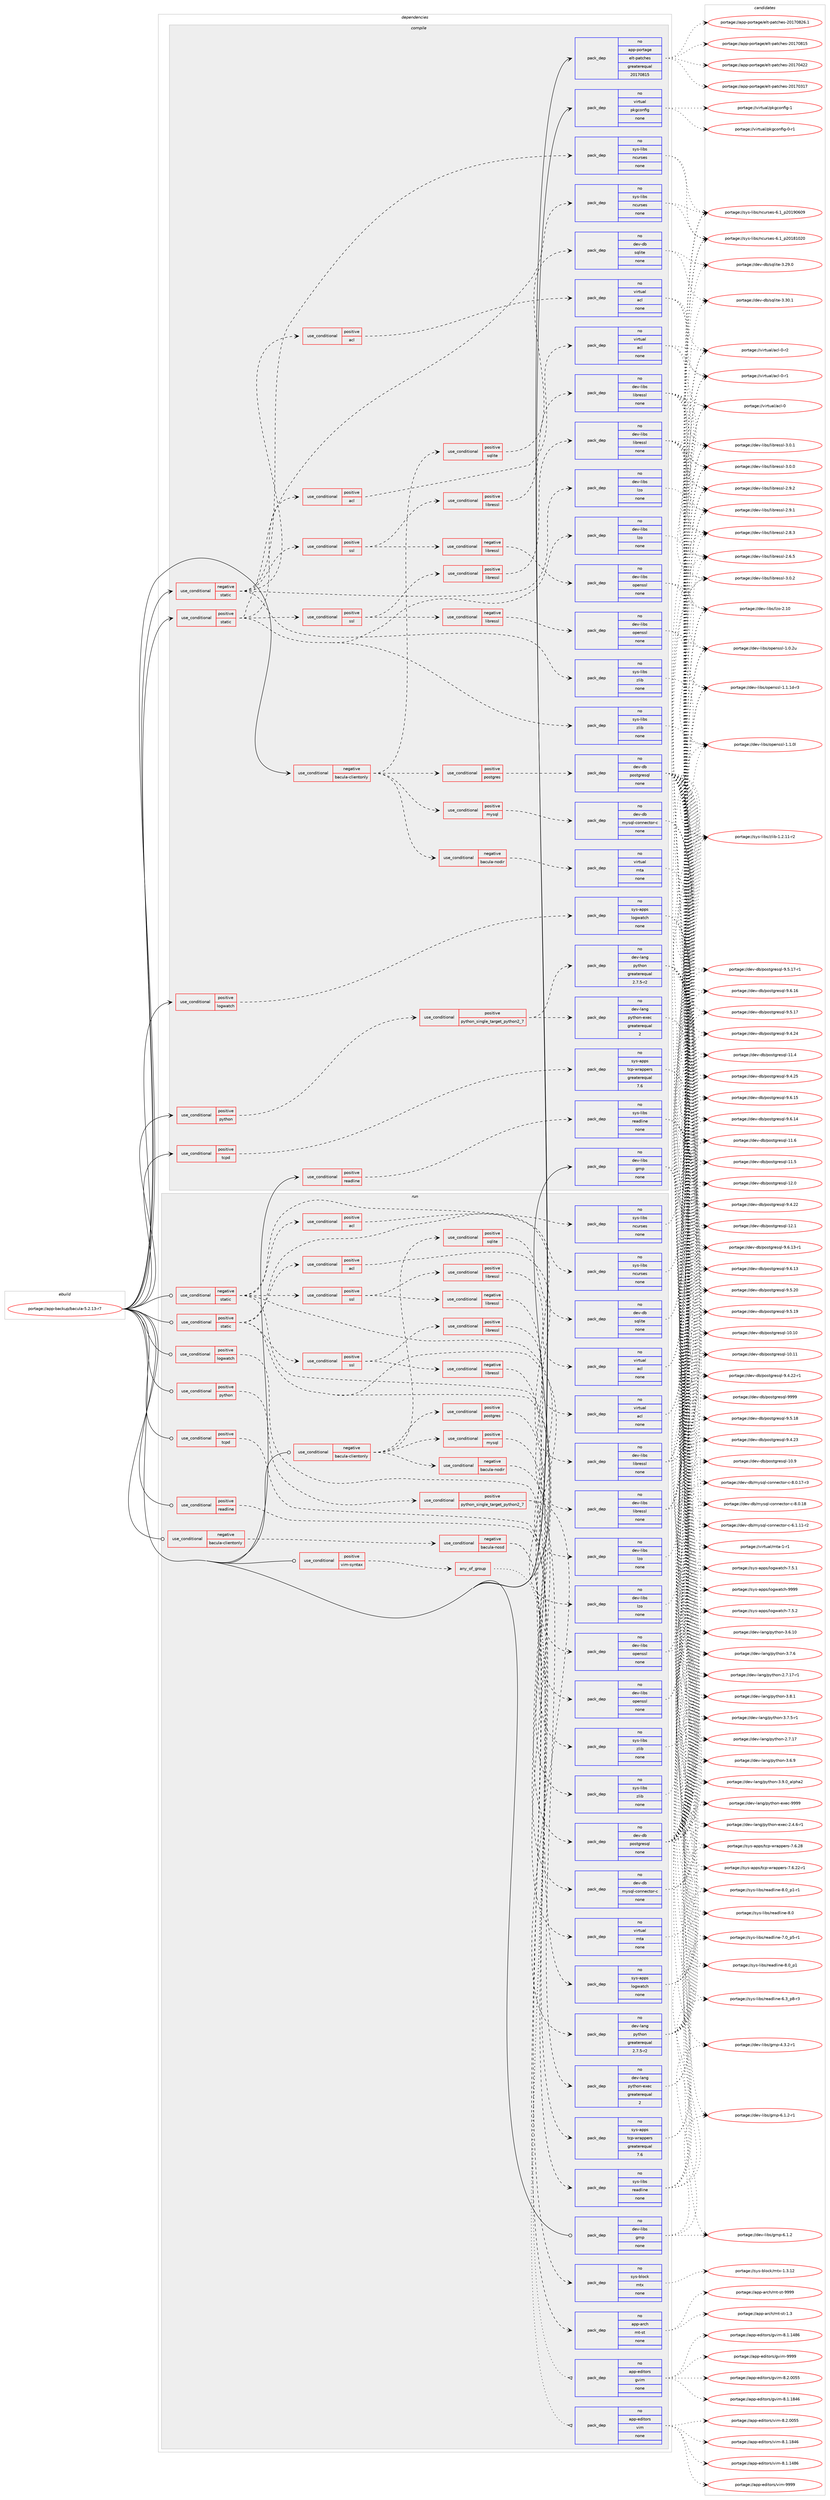 digraph prolog {

# *************
# Graph options
# *************

newrank=true;
concentrate=true;
compound=true;
graph [rankdir=LR,fontname=Helvetica,fontsize=10,ranksep=1.5];#, ranksep=2.5, nodesep=0.2];
edge  [arrowhead=vee];
node  [fontname=Helvetica,fontsize=10];

# **********
# The ebuild
# **********

subgraph cluster_leftcol {
color=gray;
label=<<i>ebuild</i>>;
id [label="portage://app-backup/bacula-5.2.13-r7", color=red, width=4, href="../app-backup/bacula-5.2.13-r7.svg"];
}

# ****************
# The dependencies
# ****************

subgraph cluster_midcol {
color=gray;
label=<<i>dependencies</i>>;
subgraph cluster_compile {
fillcolor="#eeeeee";
style=filled;
label=<<i>compile</i>>;
subgraph cond152751 {
dependency647527 [label=<<TABLE BORDER="0" CELLBORDER="1" CELLSPACING="0" CELLPADDING="4"><TR><TD ROWSPAN="3" CELLPADDING="10">use_conditional</TD></TR><TR><TD>negative</TD></TR><TR><TD>bacula-clientonly</TD></TR></TABLE>>, shape=none, color=red];
subgraph cond152752 {
dependency647528 [label=<<TABLE BORDER="0" CELLBORDER="1" CELLSPACING="0" CELLPADDING="4"><TR><TD ROWSPAN="3" CELLPADDING="10">use_conditional</TD></TR><TR><TD>positive</TD></TR><TR><TD>postgres</TD></TR></TABLE>>, shape=none, color=red];
subgraph pack486158 {
dependency647529 [label=<<TABLE BORDER="0" CELLBORDER="1" CELLSPACING="0" CELLPADDING="4" WIDTH="220"><TR><TD ROWSPAN="6" CELLPADDING="30">pack_dep</TD></TR><TR><TD WIDTH="110">no</TD></TR><TR><TD>dev-db</TD></TR><TR><TD>postgresql</TD></TR><TR><TD>none</TD></TR><TR><TD></TD></TR></TABLE>>, shape=none, color=blue];
}
dependency647528:e -> dependency647529:w [weight=20,style="dashed",arrowhead="vee"];
}
dependency647527:e -> dependency647528:w [weight=20,style="dashed",arrowhead="vee"];
subgraph cond152753 {
dependency647530 [label=<<TABLE BORDER="0" CELLBORDER="1" CELLSPACING="0" CELLPADDING="4"><TR><TD ROWSPAN="3" CELLPADDING="10">use_conditional</TD></TR><TR><TD>positive</TD></TR><TR><TD>mysql</TD></TR></TABLE>>, shape=none, color=red];
subgraph pack486159 {
dependency647531 [label=<<TABLE BORDER="0" CELLBORDER="1" CELLSPACING="0" CELLPADDING="4" WIDTH="220"><TR><TD ROWSPAN="6" CELLPADDING="30">pack_dep</TD></TR><TR><TD WIDTH="110">no</TD></TR><TR><TD>dev-db</TD></TR><TR><TD>mysql-connector-c</TD></TR><TR><TD>none</TD></TR><TR><TD></TD></TR></TABLE>>, shape=none, color=blue];
}
dependency647530:e -> dependency647531:w [weight=20,style="dashed",arrowhead="vee"];
}
dependency647527:e -> dependency647530:w [weight=20,style="dashed",arrowhead="vee"];
subgraph cond152754 {
dependency647532 [label=<<TABLE BORDER="0" CELLBORDER="1" CELLSPACING="0" CELLPADDING="4"><TR><TD ROWSPAN="3" CELLPADDING="10">use_conditional</TD></TR><TR><TD>positive</TD></TR><TR><TD>sqlite</TD></TR></TABLE>>, shape=none, color=red];
subgraph pack486160 {
dependency647533 [label=<<TABLE BORDER="0" CELLBORDER="1" CELLSPACING="0" CELLPADDING="4" WIDTH="220"><TR><TD ROWSPAN="6" CELLPADDING="30">pack_dep</TD></TR><TR><TD WIDTH="110">no</TD></TR><TR><TD>dev-db</TD></TR><TR><TD>sqlite</TD></TR><TR><TD>none</TD></TR><TR><TD></TD></TR></TABLE>>, shape=none, color=blue];
}
dependency647532:e -> dependency647533:w [weight=20,style="dashed",arrowhead="vee"];
}
dependency647527:e -> dependency647532:w [weight=20,style="dashed",arrowhead="vee"];
subgraph cond152755 {
dependency647534 [label=<<TABLE BORDER="0" CELLBORDER="1" CELLSPACING="0" CELLPADDING="4"><TR><TD ROWSPAN="3" CELLPADDING="10">use_conditional</TD></TR><TR><TD>negative</TD></TR><TR><TD>bacula-nodir</TD></TR></TABLE>>, shape=none, color=red];
subgraph pack486161 {
dependency647535 [label=<<TABLE BORDER="0" CELLBORDER="1" CELLSPACING="0" CELLPADDING="4" WIDTH="220"><TR><TD ROWSPAN="6" CELLPADDING="30">pack_dep</TD></TR><TR><TD WIDTH="110">no</TD></TR><TR><TD>virtual</TD></TR><TR><TD>mta</TD></TR><TR><TD>none</TD></TR><TR><TD></TD></TR></TABLE>>, shape=none, color=blue];
}
dependency647534:e -> dependency647535:w [weight=20,style="dashed",arrowhead="vee"];
}
dependency647527:e -> dependency647534:w [weight=20,style="dashed",arrowhead="vee"];
}
id:e -> dependency647527:w [weight=20,style="solid",arrowhead="vee"];
subgraph cond152756 {
dependency647536 [label=<<TABLE BORDER="0" CELLBORDER="1" CELLSPACING="0" CELLPADDING="4"><TR><TD ROWSPAN="3" CELLPADDING="10">use_conditional</TD></TR><TR><TD>negative</TD></TR><TR><TD>static</TD></TR></TABLE>>, shape=none, color=red];
subgraph cond152757 {
dependency647537 [label=<<TABLE BORDER="0" CELLBORDER="1" CELLSPACING="0" CELLPADDING="4"><TR><TD ROWSPAN="3" CELLPADDING="10">use_conditional</TD></TR><TR><TD>positive</TD></TR><TR><TD>acl</TD></TR></TABLE>>, shape=none, color=red];
subgraph pack486162 {
dependency647538 [label=<<TABLE BORDER="0" CELLBORDER="1" CELLSPACING="0" CELLPADDING="4" WIDTH="220"><TR><TD ROWSPAN="6" CELLPADDING="30">pack_dep</TD></TR><TR><TD WIDTH="110">no</TD></TR><TR><TD>virtual</TD></TR><TR><TD>acl</TD></TR><TR><TD>none</TD></TR><TR><TD></TD></TR></TABLE>>, shape=none, color=blue];
}
dependency647537:e -> dependency647538:w [weight=20,style="dashed",arrowhead="vee"];
}
dependency647536:e -> dependency647537:w [weight=20,style="dashed",arrowhead="vee"];
subgraph pack486163 {
dependency647539 [label=<<TABLE BORDER="0" CELLBORDER="1" CELLSPACING="0" CELLPADDING="4" WIDTH="220"><TR><TD ROWSPAN="6" CELLPADDING="30">pack_dep</TD></TR><TR><TD WIDTH="110">no</TD></TR><TR><TD>sys-libs</TD></TR><TR><TD>zlib</TD></TR><TR><TD>none</TD></TR><TR><TD></TD></TR></TABLE>>, shape=none, color=blue];
}
dependency647536:e -> dependency647539:w [weight=20,style="dashed",arrowhead="vee"];
subgraph pack486164 {
dependency647540 [label=<<TABLE BORDER="0" CELLBORDER="1" CELLSPACING="0" CELLPADDING="4" WIDTH="220"><TR><TD ROWSPAN="6" CELLPADDING="30">pack_dep</TD></TR><TR><TD WIDTH="110">no</TD></TR><TR><TD>dev-libs</TD></TR><TR><TD>lzo</TD></TR><TR><TD>none</TD></TR><TR><TD></TD></TR></TABLE>>, shape=none, color=blue];
}
dependency647536:e -> dependency647540:w [weight=20,style="dashed",arrowhead="vee"];
subgraph pack486165 {
dependency647541 [label=<<TABLE BORDER="0" CELLBORDER="1" CELLSPACING="0" CELLPADDING="4" WIDTH="220"><TR><TD ROWSPAN="6" CELLPADDING="30">pack_dep</TD></TR><TR><TD WIDTH="110">no</TD></TR><TR><TD>sys-libs</TD></TR><TR><TD>ncurses</TD></TR><TR><TD>none</TD></TR><TR><TD></TD></TR></TABLE>>, shape=none, color=blue];
}
dependency647536:e -> dependency647541:w [weight=20,style="dashed",arrowhead="vee"];
subgraph cond152758 {
dependency647542 [label=<<TABLE BORDER="0" CELLBORDER="1" CELLSPACING="0" CELLPADDING="4"><TR><TD ROWSPAN="3" CELLPADDING="10">use_conditional</TD></TR><TR><TD>positive</TD></TR><TR><TD>ssl</TD></TR></TABLE>>, shape=none, color=red];
subgraph cond152759 {
dependency647543 [label=<<TABLE BORDER="0" CELLBORDER="1" CELLSPACING="0" CELLPADDING="4"><TR><TD ROWSPAN="3" CELLPADDING="10">use_conditional</TD></TR><TR><TD>negative</TD></TR><TR><TD>libressl</TD></TR></TABLE>>, shape=none, color=red];
subgraph pack486166 {
dependency647544 [label=<<TABLE BORDER="0" CELLBORDER="1" CELLSPACING="0" CELLPADDING="4" WIDTH="220"><TR><TD ROWSPAN="6" CELLPADDING="30">pack_dep</TD></TR><TR><TD WIDTH="110">no</TD></TR><TR><TD>dev-libs</TD></TR><TR><TD>openssl</TD></TR><TR><TD>none</TD></TR><TR><TD></TD></TR></TABLE>>, shape=none, color=blue];
}
dependency647543:e -> dependency647544:w [weight=20,style="dashed",arrowhead="vee"];
}
dependency647542:e -> dependency647543:w [weight=20,style="dashed",arrowhead="vee"];
subgraph cond152760 {
dependency647545 [label=<<TABLE BORDER="0" CELLBORDER="1" CELLSPACING="0" CELLPADDING="4"><TR><TD ROWSPAN="3" CELLPADDING="10">use_conditional</TD></TR><TR><TD>positive</TD></TR><TR><TD>libressl</TD></TR></TABLE>>, shape=none, color=red];
subgraph pack486167 {
dependency647546 [label=<<TABLE BORDER="0" CELLBORDER="1" CELLSPACING="0" CELLPADDING="4" WIDTH="220"><TR><TD ROWSPAN="6" CELLPADDING="30">pack_dep</TD></TR><TR><TD WIDTH="110">no</TD></TR><TR><TD>dev-libs</TD></TR><TR><TD>libressl</TD></TR><TR><TD>none</TD></TR><TR><TD></TD></TR></TABLE>>, shape=none, color=blue];
}
dependency647545:e -> dependency647546:w [weight=20,style="dashed",arrowhead="vee"];
}
dependency647542:e -> dependency647545:w [weight=20,style="dashed",arrowhead="vee"];
}
dependency647536:e -> dependency647542:w [weight=20,style="dashed",arrowhead="vee"];
}
id:e -> dependency647536:w [weight=20,style="solid",arrowhead="vee"];
subgraph cond152761 {
dependency647547 [label=<<TABLE BORDER="0" CELLBORDER="1" CELLSPACING="0" CELLPADDING="4"><TR><TD ROWSPAN="3" CELLPADDING="10">use_conditional</TD></TR><TR><TD>positive</TD></TR><TR><TD>logwatch</TD></TR></TABLE>>, shape=none, color=red];
subgraph pack486168 {
dependency647548 [label=<<TABLE BORDER="0" CELLBORDER="1" CELLSPACING="0" CELLPADDING="4" WIDTH="220"><TR><TD ROWSPAN="6" CELLPADDING="30">pack_dep</TD></TR><TR><TD WIDTH="110">no</TD></TR><TR><TD>sys-apps</TD></TR><TR><TD>logwatch</TD></TR><TR><TD>none</TD></TR><TR><TD></TD></TR></TABLE>>, shape=none, color=blue];
}
dependency647547:e -> dependency647548:w [weight=20,style="dashed",arrowhead="vee"];
}
id:e -> dependency647547:w [weight=20,style="solid",arrowhead="vee"];
subgraph cond152762 {
dependency647549 [label=<<TABLE BORDER="0" CELLBORDER="1" CELLSPACING="0" CELLPADDING="4"><TR><TD ROWSPAN="3" CELLPADDING="10">use_conditional</TD></TR><TR><TD>positive</TD></TR><TR><TD>python</TD></TR></TABLE>>, shape=none, color=red];
subgraph cond152763 {
dependency647550 [label=<<TABLE BORDER="0" CELLBORDER="1" CELLSPACING="0" CELLPADDING="4"><TR><TD ROWSPAN="3" CELLPADDING="10">use_conditional</TD></TR><TR><TD>positive</TD></TR><TR><TD>python_single_target_python2_7</TD></TR></TABLE>>, shape=none, color=red];
subgraph pack486169 {
dependency647551 [label=<<TABLE BORDER="0" CELLBORDER="1" CELLSPACING="0" CELLPADDING="4" WIDTH="220"><TR><TD ROWSPAN="6" CELLPADDING="30">pack_dep</TD></TR><TR><TD WIDTH="110">no</TD></TR><TR><TD>dev-lang</TD></TR><TR><TD>python</TD></TR><TR><TD>greaterequal</TD></TR><TR><TD>2.7.5-r2</TD></TR></TABLE>>, shape=none, color=blue];
}
dependency647550:e -> dependency647551:w [weight=20,style="dashed",arrowhead="vee"];
subgraph pack486170 {
dependency647552 [label=<<TABLE BORDER="0" CELLBORDER="1" CELLSPACING="0" CELLPADDING="4" WIDTH="220"><TR><TD ROWSPAN="6" CELLPADDING="30">pack_dep</TD></TR><TR><TD WIDTH="110">no</TD></TR><TR><TD>dev-lang</TD></TR><TR><TD>python-exec</TD></TR><TR><TD>greaterequal</TD></TR><TR><TD>2</TD></TR></TABLE>>, shape=none, color=blue];
}
dependency647550:e -> dependency647552:w [weight=20,style="dashed",arrowhead="vee"];
}
dependency647549:e -> dependency647550:w [weight=20,style="dashed",arrowhead="vee"];
}
id:e -> dependency647549:w [weight=20,style="solid",arrowhead="vee"];
subgraph cond152764 {
dependency647553 [label=<<TABLE BORDER="0" CELLBORDER="1" CELLSPACING="0" CELLPADDING="4"><TR><TD ROWSPAN="3" CELLPADDING="10">use_conditional</TD></TR><TR><TD>positive</TD></TR><TR><TD>readline</TD></TR></TABLE>>, shape=none, color=red];
subgraph pack486171 {
dependency647554 [label=<<TABLE BORDER="0" CELLBORDER="1" CELLSPACING="0" CELLPADDING="4" WIDTH="220"><TR><TD ROWSPAN="6" CELLPADDING="30">pack_dep</TD></TR><TR><TD WIDTH="110">no</TD></TR><TR><TD>sys-libs</TD></TR><TR><TD>readline</TD></TR><TR><TD>none</TD></TR><TR><TD></TD></TR></TABLE>>, shape=none, color=blue];
}
dependency647553:e -> dependency647554:w [weight=20,style="dashed",arrowhead="vee"];
}
id:e -> dependency647553:w [weight=20,style="solid",arrowhead="vee"];
subgraph cond152765 {
dependency647555 [label=<<TABLE BORDER="0" CELLBORDER="1" CELLSPACING="0" CELLPADDING="4"><TR><TD ROWSPAN="3" CELLPADDING="10">use_conditional</TD></TR><TR><TD>positive</TD></TR><TR><TD>static</TD></TR></TABLE>>, shape=none, color=red];
subgraph cond152766 {
dependency647556 [label=<<TABLE BORDER="0" CELLBORDER="1" CELLSPACING="0" CELLPADDING="4"><TR><TD ROWSPAN="3" CELLPADDING="10">use_conditional</TD></TR><TR><TD>positive</TD></TR><TR><TD>acl</TD></TR></TABLE>>, shape=none, color=red];
subgraph pack486172 {
dependency647557 [label=<<TABLE BORDER="0" CELLBORDER="1" CELLSPACING="0" CELLPADDING="4" WIDTH="220"><TR><TD ROWSPAN="6" CELLPADDING="30">pack_dep</TD></TR><TR><TD WIDTH="110">no</TD></TR><TR><TD>virtual</TD></TR><TR><TD>acl</TD></TR><TR><TD>none</TD></TR><TR><TD></TD></TR></TABLE>>, shape=none, color=blue];
}
dependency647556:e -> dependency647557:w [weight=20,style="dashed",arrowhead="vee"];
}
dependency647555:e -> dependency647556:w [weight=20,style="dashed",arrowhead="vee"];
subgraph pack486173 {
dependency647558 [label=<<TABLE BORDER="0" CELLBORDER="1" CELLSPACING="0" CELLPADDING="4" WIDTH="220"><TR><TD ROWSPAN="6" CELLPADDING="30">pack_dep</TD></TR><TR><TD WIDTH="110">no</TD></TR><TR><TD>sys-libs</TD></TR><TR><TD>zlib</TD></TR><TR><TD>none</TD></TR><TR><TD></TD></TR></TABLE>>, shape=none, color=blue];
}
dependency647555:e -> dependency647558:w [weight=20,style="dashed",arrowhead="vee"];
subgraph pack486174 {
dependency647559 [label=<<TABLE BORDER="0" CELLBORDER="1" CELLSPACING="0" CELLPADDING="4" WIDTH="220"><TR><TD ROWSPAN="6" CELLPADDING="30">pack_dep</TD></TR><TR><TD WIDTH="110">no</TD></TR><TR><TD>dev-libs</TD></TR><TR><TD>lzo</TD></TR><TR><TD>none</TD></TR><TR><TD></TD></TR></TABLE>>, shape=none, color=blue];
}
dependency647555:e -> dependency647559:w [weight=20,style="dashed",arrowhead="vee"];
subgraph pack486175 {
dependency647560 [label=<<TABLE BORDER="0" CELLBORDER="1" CELLSPACING="0" CELLPADDING="4" WIDTH="220"><TR><TD ROWSPAN="6" CELLPADDING="30">pack_dep</TD></TR><TR><TD WIDTH="110">no</TD></TR><TR><TD>sys-libs</TD></TR><TR><TD>ncurses</TD></TR><TR><TD>none</TD></TR><TR><TD></TD></TR></TABLE>>, shape=none, color=blue];
}
dependency647555:e -> dependency647560:w [weight=20,style="dashed",arrowhead="vee"];
subgraph cond152767 {
dependency647561 [label=<<TABLE BORDER="0" CELLBORDER="1" CELLSPACING="0" CELLPADDING="4"><TR><TD ROWSPAN="3" CELLPADDING="10">use_conditional</TD></TR><TR><TD>positive</TD></TR><TR><TD>ssl</TD></TR></TABLE>>, shape=none, color=red];
subgraph cond152768 {
dependency647562 [label=<<TABLE BORDER="0" CELLBORDER="1" CELLSPACING="0" CELLPADDING="4"><TR><TD ROWSPAN="3" CELLPADDING="10">use_conditional</TD></TR><TR><TD>negative</TD></TR><TR><TD>libressl</TD></TR></TABLE>>, shape=none, color=red];
subgraph pack486176 {
dependency647563 [label=<<TABLE BORDER="0" CELLBORDER="1" CELLSPACING="0" CELLPADDING="4" WIDTH="220"><TR><TD ROWSPAN="6" CELLPADDING="30">pack_dep</TD></TR><TR><TD WIDTH="110">no</TD></TR><TR><TD>dev-libs</TD></TR><TR><TD>openssl</TD></TR><TR><TD>none</TD></TR><TR><TD></TD></TR></TABLE>>, shape=none, color=blue];
}
dependency647562:e -> dependency647563:w [weight=20,style="dashed",arrowhead="vee"];
}
dependency647561:e -> dependency647562:w [weight=20,style="dashed",arrowhead="vee"];
subgraph cond152769 {
dependency647564 [label=<<TABLE BORDER="0" CELLBORDER="1" CELLSPACING="0" CELLPADDING="4"><TR><TD ROWSPAN="3" CELLPADDING="10">use_conditional</TD></TR><TR><TD>positive</TD></TR><TR><TD>libressl</TD></TR></TABLE>>, shape=none, color=red];
subgraph pack486177 {
dependency647565 [label=<<TABLE BORDER="0" CELLBORDER="1" CELLSPACING="0" CELLPADDING="4" WIDTH="220"><TR><TD ROWSPAN="6" CELLPADDING="30">pack_dep</TD></TR><TR><TD WIDTH="110">no</TD></TR><TR><TD>dev-libs</TD></TR><TR><TD>libressl</TD></TR><TR><TD>none</TD></TR><TR><TD></TD></TR></TABLE>>, shape=none, color=blue];
}
dependency647564:e -> dependency647565:w [weight=20,style="dashed",arrowhead="vee"];
}
dependency647561:e -> dependency647564:w [weight=20,style="dashed",arrowhead="vee"];
}
dependency647555:e -> dependency647561:w [weight=20,style="dashed",arrowhead="vee"];
}
id:e -> dependency647555:w [weight=20,style="solid",arrowhead="vee"];
subgraph cond152770 {
dependency647566 [label=<<TABLE BORDER="0" CELLBORDER="1" CELLSPACING="0" CELLPADDING="4"><TR><TD ROWSPAN="3" CELLPADDING="10">use_conditional</TD></TR><TR><TD>positive</TD></TR><TR><TD>tcpd</TD></TR></TABLE>>, shape=none, color=red];
subgraph pack486178 {
dependency647567 [label=<<TABLE BORDER="0" CELLBORDER="1" CELLSPACING="0" CELLPADDING="4" WIDTH="220"><TR><TD ROWSPAN="6" CELLPADDING="30">pack_dep</TD></TR><TR><TD WIDTH="110">no</TD></TR><TR><TD>sys-apps</TD></TR><TR><TD>tcp-wrappers</TD></TR><TR><TD>greaterequal</TD></TR><TR><TD>7.6</TD></TR></TABLE>>, shape=none, color=blue];
}
dependency647566:e -> dependency647567:w [weight=20,style="dashed",arrowhead="vee"];
}
id:e -> dependency647566:w [weight=20,style="solid",arrowhead="vee"];
subgraph pack486179 {
dependency647568 [label=<<TABLE BORDER="0" CELLBORDER="1" CELLSPACING="0" CELLPADDING="4" WIDTH="220"><TR><TD ROWSPAN="6" CELLPADDING="30">pack_dep</TD></TR><TR><TD WIDTH="110">no</TD></TR><TR><TD>app-portage</TD></TR><TR><TD>elt-patches</TD></TR><TR><TD>greaterequal</TD></TR><TR><TD>20170815</TD></TR></TABLE>>, shape=none, color=blue];
}
id:e -> dependency647568:w [weight=20,style="solid",arrowhead="vee"];
subgraph pack486180 {
dependency647569 [label=<<TABLE BORDER="0" CELLBORDER="1" CELLSPACING="0" CELLPADDING="4" WIDTH="220"><TR><TD ROWSPAN="6" CELLPADDING="30">pack_dep</TD></TR><TR><TD WIDTH="110">no</TD></TR><TR><TD>dev-libs</TD></TR><TR><TD>gmp</TD></TR><TR><TD>none</TD></TR><TR><TD></TD></TR></TABLE>>, shape=none, color=blue];
}
id:e -> dependency647569:w [weight=20,style="solid",arrowhead="vee"];
subgraph pack486181 {
dependency647570 [label=<<TABLE BORDER="0" CELLBORDER="1" CELLSPACING="0" CELLPADDING="4" WIDTH="220"><TR><TD ROWSPAN="6" CELLPADDING="30">pack_dep</TD></TR><TR><TD WIDTH="110">no</TD></TR><TR><TD>virtual</TD></TR><TR><TD>pkgconfig</TD></TR><TR><TD>none</TD></TR><TR><TD></TD></TR></TABLE>>, shape=none, color=blue];
}
id:e -> dependency647570:w [weight=20,style="solid",arrowhead="vee"];
}
subgraph cluster_compileandrun {
fillcolor="#eeeeee";
style=filled;
label=<<i>compile and run</i>>;
}
subgraph cluster_run {
fillcolor="#eeeeee";
style=filled;
label=<<i>run</i>>;
subgraph cond152771 {
dependency647571 [label=<<TABLE BORDER="0" CELLBORDER="1" CELLSPACING="0" CELLPADDING="4"><TR><TD ROWSPAN="3" CELLPADDING="10">use_conditional</TD></TR><TR><TD>negative</TD></TR><TR><TD>bacula-clientonly</TD></TR></TABLE>>, shape=none, color=red];
subgraph cond152772 {
dependency647572 [label=<<TABLE BORDER="0" CELLBORDER="1" CELLSPACING="0" CELLPADDING="4"><TR><TD ROWSPAN="3" CELLPADDING="10">use_conditional</TD></TR><TR><TD>negative</TD></TR><TR><TD>bacula-nosd</TD></TR></TABLE>>, shape=none, color=red];
subgraph pack486182 {
dependency647573 [label=<<TABLE BORDER="0" CELLBORDER="1" CELLSPACING="0" CELLPADDING="4" WIDTH="220"><TR><TD ROWSPAN="6" CELLPADDING="30">pack_dep</TD></TR><TR><TD WIDTH="110">no</TD></TR><TR><TD>sys-block</TD></TR><TR><TD>mtx</TD></TR><TR><TD>none</TD></TR><TR><TD></TD></TR></TABLE>>, shape=none, color=blue];
}
dependency647572:e -> dependency647573:w [weight=20,style="dashed",arrowhead="vee"];
subgraph pack486183 {
dependency647574 [label=<<TABLE BORDER="0" CELLBORDER="1" CELLSPACING="0" CELLPADDING="4" WIDTH="220"><TR><TD ROWSPAN="6" CELLPADDING="30">pack_dep</TD></TR><TR><TD WIDTH="110">no</TD></TR><TR><TD>app-arch</TD></TR><TR><TD>mt-st</TD></TR><TR><TD>none</TD></TR><TR><TD></TD></TR></TABLE>>, shape=none, color=blue];
}
dependency647572:e -> dependency647574:w [weight=20,style="dashed",arrowhead="vee"];
}
dependency647571:e -> dependency647572:w [weight=20,style="dashed",arrowhead="vee"];
}
id:e -> dependency647571:w [weight=20,style="solid",arrowhead="odot"];
subgraph cond152773 {
dependency647575 [label=<<TABLE BORDER="0" CELLBORDER="1" CELLSPACING="0" CELLPADDING="4"><TR><TD ROWSPAN="3" CELLPADDING="10">use_conditional</TD></TR><TR><TD>negative</TD></TR><TR><TD>bacula-clientonly</TD></TR></TABLE>>, shape=none, color=red];
subgraph cond152774 {
dependency647576 [label=<<TABLE BORDER="0" CELLBORDER="1" CELLSPACING="0" CELLPADDING="4"><TR><TD ROWSPAN="3" CELLPADDING="10">use_conditional</TD></TR><TR><TD>positive</TD></TR><TR><TD>postgres</TD></TR></TABLE>>, shape=none, color=red];
subgraph pack486184 {
dependency647577 [label=<<TABLE BORDER="0" CELLBORDER="1" CELLSPACING="0" CELLPADDING="4" WIDTH="220"><TR><TD ROWSPAN="6" CELLPADDING="30">pack_dep</TD></TR><TR><TD WIDTH="110">no</TD></TR><TR><TD>dev-db</TD></TR><TR><TD>postgresql</TD></TR><TR><TD>none</TD></TR><TR><TD></TD></TR></TABLE>>, shape=none, color=blue];
}
dependency647576:e -> dependency647577:w [weight=20,style="dashed",arrowhead="vee"];
}
dependency647575:e -> dependency647576:w [weight=20,style="dashed",arrowhead="vee"];
subgraph cond152775 {
dependency647578 [label=<<TABLE BORDER="0" CELLBORDER="1" CELLSPACING="0" CELLPADDING="4"><TR><TD ROWSPAN="3" CELLPADDING="10">use_conditional</TD></TR><TR><TD>positive</TD></TR><TR><TD>mysql</TD></TR></TABLE>>, shape=none, color=red];
subgraph pack486185 {
dependency647579 [label=<<TABLE BORDER="0" CELLBORDER="1" CELLSPACING="0" CELLPADDING="4" WIDTH="220"><TR><TD ROWSPAN="6" CELLPADDING="30">pack_dep</TD></TR><TR><TD WIDTH="110">no</TD></TR><TR><TD>dev-db</TD></TR><TR><TD>mysql-connector-c</TD></TR><TR><TD>none</TD></TR><TR><TD></TD></TR></TABLE>>, shape=none, color=blue];
}
dependency647578:e -> dependency647579:w [weight=20,style="dashed",arrowhead="vee"];
}
dependency647575:e -> dependency647578:w [weight=20,style="dashed",arrowhead="vee"];
subgraph cond152776 {
dependency647580 [label=<<TABLE BORDER="0" CELLBORDER="1" CELLSPACING="0" CELLPADDING="4"><TR><TD ROWSPAN="3" CELLPADDING="10">use_conditional</TD></TR><TR><TD>positive</TD></TR><TR><TD>sqlite</TD></TR></TABLE>>, shape=none, color=red];
subgraph pack486186 {
dependency647581 [label=<<TABLE BORDER="0" CELLBORDER="1" CELLSPACING="0" CELLPADDING="4" WIDTH="220"><TR><TD ROWSPAN="6" CELLPADDING="30">pack_dep</TD></TR><TR><TD WIDTH="110">no</TD></TR><TR><TD>dev-db</TD></TR><TR><TD>sqlite</TD></TR><TR><TD>none</TD></TR><TR><TD></TD></TR></TABLE>>, shape=none, color=blue];
}
dependency647580:e -> dependency647581:w [weight=20,style="dashed",arrowhead="vee"];
}
dependency647575:e -> dependency647580:w [weight=20,style="dashed",arrowhead="vee"];
subgraph cond152777 {
dependency647582 [label=<<TABLE BORDER="0" CELLBORDER="1" CELLSPACING="0" CELLPADDING="4"><TR><TD ROWSPAN="3" CELLPADDING="10">use_conditional</TD></TR><TR><TD>negative</TD></TR><TR><TD>bacula-nodir</TD></TR></TABLE>>, shape=none, color=red];
subgraph pack486187 {
dependency647583 [label=<<TABLE BORDER="0" CELLBORDER="1" CELLSPACING="0" CELLPADDING="4" WIDTH="220"><TR><TD ROWSPAN="6" CELLPADDING="30">pack_dep</TD></TR><TR><TD WIDTH="110">no</TD></TR><TR><TD>virtual</TD></TR><TR><TD>mta</TD></TR><TR><TD>none</TD></TR><TR><TD></TD></TR></TABLE>>, shape=none, color=blue];
}
dependency647582:e -> dependency647583:w [weight=20,style="dashed",arrowhead="vee"];
}
dependency647575:e -> dependency647582:w [weight=20,style="dashed",arrowhead="vee"];
}
id:e -> dependency647575:w [weight=20,style="solid",arrowhead="odot"];
subgraph cond152778 {
dependency647584 [label=<<TABLE BORDER="0" CELLBORDER="1" CELLSPACING="0" CELLPADDING="4"><TR><TD ROWSPAN="3" CELLPADDING="10">use_conditional</TD></TR><TR><TD>negative</TD></TR><TR><TD>static</TD></TR></TABLE>>, shape=none, color=red];
subgraph cond152779 {
dependency647585 [label=<<TABLE BORDER="0" CELLBORDER="1" CELLSPACING="0" CELLPADDING="4"><TR><TD ROWSPAN="3" CELLPADDING="10">use_conditional</TD></TR><TR><TD>positive</TD></TR><TR><TD>acl</TD></TR></TABLE>>, shape=none, color=red];
subgraph pack486188 {
dependency647586 [label=<<TABLE BORDER="0" CELLBORDER="1" CELLSPACING="0" CELLPADDING="4" WIDTH="220"><TR><TD ROWSPAN="6" CELLPADDING="30">pack_dep</TD></TR><TR><TD WIDTH="110">no</TD></TR><TR><TD>virtual</TD></TR><TR><TD>acl</TD></TR><TR><TD>none</TD></TR><TR><TD></TD></TR></TABLE>>, shape=none, color=blue];
}
dependency647585:e -> dependency647586:w [weight=20,style="dashed",arrowhead="vee"];
}
dependency647584:e -> dependency647585:w [weight=20,style="dashed",arrowhead="vee"];
subgraph pack486189 {
dependency647587 [label=<<TABLE BORDER="0" CELLBORDER="1" CELLSPACING="0" CELLPADDING="4" WIDTH="220"><TR><TD ROWSPAN="6" CELLPADDING="30">pack_dep</TD></TR><TR><TD WIDTH="110">no</TD></TR><TR><TD>sys-libs</TD></TR><TR><TD>zlib</TD></TR><TR><TD>none</TD></TR><TR><TD></TD></TR></TABLE>>, shape=none, color=blue];
}
dependency647584:e -> dependency647587:w [weight=20,style="dashed",arrowhead="vee"];
subgraph pack486190 {
dependency647588 [label=<<TABLE BORDER="0" CELLBORDER="1" CELLSPACING="0" CELLPADDING="4" WIDTH="220"><TR><TD ROWSPAN="6" CELLPADDING="30">pack_dep</TD></TR><TR><TD WIDTH="110">no</TD></TR><TR><TD>dev-libs</TD></TR><TR><TD>lzo</TD></TR><TR><TD>none</TD></TR><TR><TD></TD></TR></TABLE>>, shape=none, color=blue];
}
dependency647584:e -> dependency647588:w [weight=20,style="dashed",arrowhead="vee"];
subgraph pack486191 {
dependency647589 [label=<<TABLE BORDER="0" CELLBORDER="1" CELLSPACING="0" CELLPADDING="4" WIDTH="220"><TR><TD ROWSPAN="6" CELLPADDING="30">pack_dep</TD></TR><TR><TD WIDTH="110">no</TD></TR><TR><TD>sys-libs</TD></TR><TR><TD>ncurses</TD></TR><TR><TD>none</TD></TR><TR><TD></TD></TR></TABLE>>, shape=none, color=blue];
}
dependency647584:e -> dependency647589:w [weight=20,style="dashed",arrowhead="vee"];
subgraph cond152780 {
dependency647590 [label=<<TABLE BORDER="0" CELLBORDER="1" CELLSPACING="0" CELLPADDING="4"><TR><TD ROWSPAN="3" CELLPADDING="10">use_conditional</TD></TR><TR><TD>positive</TD></TR><TR><TD>ssl</TD></TR></TABLE>>, shape=none, color=red];
subgraph cond152781 {
dependency647591 [label=<<TABLE BORDER="0" CELLBORDER="1" CELLSPACING="0" CELLPADDING="4"><TR><TD ROWSPAN="3" CELLPADDING="10">use_conditional</TD></TR><TR><TD>negative</TD></TR><TR><TD>libressl</TD></TR></TABLE>>, shape=none, color=red];
subgraph pack486192 {
dependency647592 [label=<<TABLE BORDER="0" CELLBORDER="1" CELLSPACING="0" CELLPADDING="4" WIDTH="220"><TR><TD ROWSPAN="6" CELLPADDING="30">pack_dep</TD></TR><TR><TD WIDTH="110">no</TD></TR><TR><TD>dev-libs</TD></TR><TR><TD>openssl</TD></TR><TR><TD>none</TD></TR><TR><TD></TD></TR></TABLE>>, shape=none, color=blue];
}
dependency647591:e -> dependency647592:w [weight=20,style="dashed",arrowhead="vee"];
}
dependency647590:e -> dependency647591:w [weight=20,style="dashed",arrowhead="vee"];
subgraph cond152782 {
dependency647593 [label=<<TABLE BORDER="0" CELLBORDER="1" CELLSPACING="0" CELLPADDING="4"><TR><TD ROWSPAN="3" CELLPADDING="10">use_conditional</TD></TR><TR><TD>positive</TD></TR><TR><TD>libressl</TD></TR></TABLE>>, shape=none, color=red];
subgraph pack486193 {
dependency647594 [label=<<TABLE BORDER="0" CELLBORDER="1" CELLSPACING="0" CELLPADDING="4" WIDTH="220"><TR><TD ROWSPAN="6" CELLPADDING="30">pack_dep</TD></TR><TR><TD WIDTH="110">no</TD></TR><TR><TD>dev-libs</TD></TR><TR><TD>libressl</TD></TR><TR><TD>none</TD></TR><TR><TD></TD></TR></TABLE>>, shape=none, color=blue];
}
dependency647593:e -> dependency647594:w [weight=20,style="dashed",arrowhead="vee"];
}
dependency647590:e -> dependency647593:w [weight=20,style="dashed",arrowhead="vee"];
}
dependency647584:e -> dependency647590:w [weight=20,style="dashed",arrowhead="vee"];
}
id:e -> dependency647584:w [weight=20,style="solid",arrowhead="odot"];
subgraph cond152783 {
dependency647595 [label=<<TABLE BORDER="0" CELLBORDER="1" CELLSPACING="0" CELLPADDING="4"><TR><TD ROWSPAN="3" CELLPADDING="10">use_conditional</TD></TR><TR><TD>positive</TD></TR><TR><TD>logwatch</TD></TR></TABLE>>, shape=none, color=red];
subgraph pack486194 {
dependency647596 [label=<<TABLE BORDER="0" CELLBORDER="1" CELLSPACING="0" CELLPADDING="4" WIDTH="220"><TR><TD ROWSPAN="6" CELLPADDING="30">pack_dep</TD></TR><TR><TD WIDTH="110">no</TD></TR><TR><TD>sys-apps</TD></TR><TR><TD>logwatch</TD></TR><TR><TD>none</TD></TR><TR><TD></TD></TR></TABLE>>, shape=none, color=blue];
}
dependency647595:e -> dependency647596:w [weight=20,style="dashed",arrowhead="vee"];
}
id:e -> dependency647595:w [weight=20,style="solid",arrowhead="odot"];
subgraph cond152784 {
dependency647597 [label=<<TABLE BORDER="0" CELLBORDER="1" CELLSPACING="0" CELLPADDING="4"><TR><TD ROWSPAN="3" CELLPADDING="10">use_conditional</TD></TR><TR><TD>positive</TD></TR><TR><TD>python</TD></TR></TABLE>>, shape=none, color=red];
subgraph cond152785 {
dependency647598 [label=<<TABLE BORDER="0" CELLBORDER="1" CELLSPACING="0" CELLPADDING="4"><TR><TD ROWSPAN="3" CELLPADDING="10">use_conditional</TD></TR><TR><TD>positive</TD></TR><TR><TD>python_single_target_python2_7</TD></TR></TABLE>>, shape=none, color=red];
subgraph pack486195 {
dependency647599 [label=<<TABLE BORDER="0" CELLBORDER="1" CELLSPACING="0" CELLPADDING="4" WIDTH="220"><TR><TD ROWSPAN="6" CELLPADDING="30">pack_dep</TD></TR><TR><TD WIDTH="110">no</TD></TR><TR><TD>dev-lang</TD></TR><TR><TD>python</TD></TR><TR><TD>greaterequal</TD></TR><TR><TD>2.7.5-r2</TD></TR></TABLE>>, shape=none, color=blue];
}
dependency647598:e -> dependency647599:w [weight=20,style="dashed",arrowhead="vee"];
subgraph pack486196 {
dependency647600 [label=<<TABLE BORDER="0" CELLBORDER="1" CELLSPACING="0" CELLPADDING="4" WIDTH="220"><TR><TD ROWSPAN="6" CELLPADDING="30">pack_dep</TD></TR><TR><TD WIDTH="110">no</TD></TR><TR><TD>dev-lang</TD></TR><TR><TD>python-exec</TD></TR><TR><TD>greaterequal</TD></TR><TR><TD>2</TD></TR></TABLE>>, shape=none, color=blue];
}
dependency647598:e -> dependency647600:w [weight=20,style="dashed",arrowhead="vee"];
}
dependency647597:e -> dependency647598:w [weight=20,style="dashed",arrowhead="vee"];
}
id:e -> dependency647597:w [weight=20,style="solid",arrowhead="odot"];
subgraph cond152786 {
dependency647601 [label=<<TABLE BORDER="0" CELLBORDER="1" CELLSPACING="0" CELLPADDING="4"><TR><TD ROWSPAN="3" CELLPADDING="10">use_conditional</TD></TR><TR><TD>positive</TD></TR><TR><TD>readline</TD></TR></TABLE>>, shape=none, color=red];
subgraph pack486197 {
dependency647602 [label=<<TABLE BORDER="0" CELLBORDER="1" CELLSPACING="0" CELLPADDING="4" WIDTH="220"><TR><TD ROWSPAN="6" CELLPADDING="30">pack_dep</TD></TR><TR><TD WIDTH="110">no</TD></TR><TR><TD>sys-libs</TD></TR><TR><TD>readline</TD></TR><TR><TD>none</TD></TR><TR><TD></TD></TR></TABLE>>, shape=none, color=blue];
}
dependency647601:e -> dependency647602:w [weight=20,style="dashed",arrowhead="vee"];
}
id:e -> dependency647601:w [weight=20,style="solid",arrowhead="odot"];
subgraph cond152787 {
dependency647603 [label=<<TABLE BORDER="0" CELLBORDER="1" CELLSPACING="0" CELLPADDING="4"><TR><TD ROWSPAN="3" CELLPADDING="10">use_conditional</TD></TR><TR><TD>positive</TD></TR><TR><TD>static</TD></TR></TABLE>>, shape=none, color=red];
subgraph cond152788 {
dependency647604 [label=<<TABLE BORDER="0" CELLBORDER="1" CELLSPACING="0" CELLPADDING="4"><TR><TD ROWSPAN="3" CELLPADDING="10">use_conditional</TD></TR><TR><TD>positive</TD></TR><TR><TD>acl</TD></TR></TABLE>>, shape=none, color=red];
subgraph pack486198 {
dependency647605 [label=<<TABLE BORDER="0" CELLBORDER="1" CELLSPACING="0" CELLPADDING="4" WIDTH="220"><TR><TD ROWSPAN="6" CELLPADDING="30">pack_dep</TD></TR><TR><TD WIDTH="110">no</TD></TR><TR><TD>virtual</TD></TR><TR><TD>acl</TD></TR><TR><TD>none</TD></TR><TR><TD></TD></TR></TABLE>>, shape=none, color=blue];
}
dependency647604:e -> dependency647605:w [weight=20,style="dashed",arrowhead="vee"];
}
dependency647603:e -> dependency647604:w [weight=20,style="dashed",arrowhead="vee"];
subgraph pack486199 {
dependency647606 [label=<<TABLE BORDER="0" CELLBORDER="1" CELLSPACING="0" CELLPADDING="4" WIDTH="220"><TR><TD ROWSPAN="6" CELLPADDING="30">pack_dep</TD></TR><TR><TD WIDTH="110">no</TD></TR><TR><TD>sys-libs</TD></TR><TR><TD>zlib</TD></TR><TR><TD>none</TD></TR><TR><TD></TD></TR></TABLE>>, shape=none, color=blue];
}
dependency647603:e -> dependency647606:w [weight=20,style="dashed",arrowhead="vee"];
subgraph pack486200 {
dependency647607 [label=<<TABLE BORDER="0" CELLBORDER="1" CELLSPACING="0" CELLPADDING="4" WIDTH="220"><TR><TD ROWSPAN="6" CELLPADDING="30">pack_dep</TD></TR><TR><TD WIDTH="110">no</TD></TR><TR><TD>dev-libs</TD></TR><TR><TD>lzo</TD></TR><TR><TD>none</TD></TR><TR><TD></TD></TR></TABLE>>, shape=none, color=blue];
}
dependency647603:e -> dependency647607:w [weight=20,style="dashed",arrowhead="vee"];
subgraph pack486201 {
dependency647608 [label=<<TABLE BORDER="0" CELLBORDER="1" CELLSPACING="0" CELLPADDING="4" WIDTH="220"><TR><TD ROWSPAN="6" CELLPADDING="30">pack_dep</TD></TR><TR><TD WIDTH="110">no</TD></TR><TR><TD>sys-libs</TD></TR><TR><TD>ncurses</TD></TR><TR><TD>none</TD></TR><TR><TD></TD></TR></TABLE>>, shape=none, color=blue];
}
dependency647603:e -> dependency647608:w [weight=20,style="dashed",arrowhead="vee"];
subgraph cond152789 {
dependency647609 [label=<<TABLE BORDER="0" CELLBORDER="1" CELLSPACING="0" CELLPADDING="4"><TR><TD ROWSPAN="3" CELLPADDING="10">use_conditional</TD></TR><TR><TD>positive</TD></TR><TR><TD>ssl</TD></TR></TABLE>>, shape=none, color=red];
subgraph cond152790 {
dependency647610 [label=<<TABLE BORDER="0" CELLBORDER="1" CELLSPACING="0" CELLPADDING="4"><TR><TD ROWSPAN="3" CELLPADDING="10">use_conditional</TD></TR><TR><TD>negative</TD></TR><TR><TD>libressl</TD></TR></TABLE>>, shape=none, color=red];
subgraph pack486202 {
dependency647611 [label=<<TABLE BORDER="0" CELLBORDER="1" CELLSPACING="0" CELLPADDING="4" WIDTH="220"><TR><TD ROWSPAN="6" CELLPADDING="30">pack_dep</TD></TR><TR><TD WIDTH="110">no</TD></TR><TR><TD>dev-libs</TD></TR><TR><TD>openssl</TD></TR><TR><TD>none</TD></TR><TR><TD></TD></TR></TABLE>>, shape=none, color=blue];
}
dependency647610:e -> dependency647611:w [weight=20,style="dashed",arrowhead="vee"];
}
dependency647609:e -> dependency647610:w [weight=20,style="dashed",arrowhead="vee"];
subgraph cond152791 {
dependency647612 [label=<<TABLE BORDER="0" CELLBORDER="1" CELLSPACING="0" CELLPADDING="4"><TR><TD ROWSPAN="3" CELLPADDING="10">use_conditional</TD></TR><TR><TD>positive</TD></TR><TR><TD>libressl</TD></TR></TABLE>>, shape=none, color=red];
subgraph pack486203 {
dependency647613 [label=<<TABLE BORDER="0" CELLBORDER="1" CELLSPACING="0" CELLPADDING="4" WIDTH="220"><TR><TD ROWSPAN="6" CELLPADDING="30">pack_dep</TD></TR><TR><TD WIDTH="110">no</TD></TR><TR><TD>dev-libs</TD></TR><TR><TD>libressl</TD></TR><TR><TD>none</TD></TR><TR><TD></TD></TR></TABLE>>, shape=none, color=blue];
}
dependency647612:e -> dependency647613:w [weight=20,style="dashed",arrowhead="vee"];
}
dependency647609:e -> dependency647612:w [weight=20,style="dashed",arrowhead="vee"];
}
dependency647603:e -> dependency647609:w [weight=20,style="dashed",arrowhead="vee"];
}
id:e -> dependency647603:w [weight=20,style="solid",arrowhead="odot"];
subgraph cond152792 {
dependency647614 [label=<<TABLE BORDER="0" CELLBORDER="1" CELLSPACING="0" CELLPADDING="4"><TR><TD ROWSPAN="3" CELLPADDING="10">use_conditional</TD></TR><TR><TD>positive</TD></TR><TR><TD>tcpd</TD></TR></TABLE>>, shape=none, color=red];
subgraph pack486204 {
dependency647615 [label=<<TABLE BORDER="0" CELLBORDER="1" CELLSPACING="0" CELLPADDING="4" WIDTH="220"><TR><TD ROWSPAN="6" CELLPADDING="30">pack_dep</TD></TR><TR><TD WIDTH="110">no</TD></TR><TR><TD>sys-apps</TD></TR><TR><TD>tcp-wrappers</TD></TR><TR><TD>greaterequal</TD></TR><TR><TD>7.6</TD></TR></TABLE>>, shape=none, color=blue];
}
dependency647614:e -> dependency647615:w [weight=20,style="dashed",arrowhead="vee"];
}
id:e -> dependency647614:w [weight=20,style="solid",arrowhead="odot"];
subgraph cond152793 {
dependency647616 [label=<<TABLE BORDER="0" CELLBORDER="1" CELLSPACING="0" CELLPADDING="4"><TR><TD ROWSPAN="3" CELLPADDING="10">use_conditional</TD></TR><TR><TD>positive</TD></TR><TR><TD>vim-syntax</TD></TR></TABLE>>, shape=none, color=red];
subgraph any8325 {
dependency647617 [label=<<TABLE BORDER="0" CELLBORDER="1" CELLSPACING="0" CELLPADDING="4"><TR><TD CELLPADDING="10">any_of_group</TD></TR></TABLE>>, shape=none, color=red];subgraph pack486205 {
dependency647618 [label=<<TABLE BORDER="0" CELLBORDER="1" CELLSPACING="0" CELLPADDING="4" WIDTH="220"><TR><TD ROWSPAN="6" CELLPADDING="30">pack_dep</TD></TR><TR><TD WIDTH="110">no</TD></TR><TR><TD>app-editors</TD></TR><TR><TD>vim</TD></TR><TR><TD>none</TD></TR><TR><TD></TD></TR></TABLE>>, shape=none, color=blue];
}
dependency647617:e -> dependency647618:w [weight=20,style="dotted",arrowhead="oinv"];
subgraph pack486206 {
dependency647619 [label=<<TABLE BORDER="0" CELLBORDER="1" CELLSPACING="0" CELLPADDING="4" WIDTH="220"><TR><TD ROWSPAN="6" CELLPADDING="30">pack_dep</TD></TR><TR><TD WIDTH="110">no</TD></TR><TR><TD>app-editors</TD></TR><TR><TD>gvim</TD></TR><TR><TD>none</TD></TR><TR><TD></TD></TR></TABLE>>, shape=none, color=blue];
}
dependency647617:e -> dependency647619:w [weight=20,style="dotted",arrowhead="oinv"];
}
dependency647616:e -> dependency647617:w [weight=20,style="dashed",arrowhead="vee"];
}
id:e -> dependency647616:w [weight=20,style="solid",arrowhead="odot"];
subgraph pack486207 {
dependency647620 [label=<<TABLE BORDER="0" CELLBORDER="1" CELLSPACING="0" CELLPADDING="4" WIDTH="220"><TR><TD ROWSPAN="6" CELLPADDING="30">pack_dep</TD></TR><TR><TD WIDTH="110">no</TD></TR><TR><TD>dev-libs</TD></TR><TR><TD>gmp</TD></TR><TR><TD>none</TD></TR><TR><TD></TD></TR></TABLE>>, shape=none, color=blue];
}
id:e -> dependency647620:w [weight=20,style="solid",arrowhead="odot"];
}
}

# **************
# The candidates
# **************

subgraph cluster_choices {
rank=same;
color=gray;
label=<<i>candidates</i>>;

subgraph choice486158 {
color=black;
nodesep=1;
choice1001011184510098471121111151161031141011151131084557575757 [label="portage://dev-db/postgresql-9999", color=red, width=4,href="../dev-db/postgresql-9999.svg"];
choice10010111845100984711211111511610311410111511310845574654464954 [label="portage://dev-db/postgresql-9.6.16", color=red, width=4,href="../dev-db/postgresql-9.6.16.svg"];
choice10010111845100984711211111511610311410111511310845574654464953 [label="portage://dev-db/postgresql-9.6.15", color=red, width=4,href="../dev-db/postgresql-9.6.15.svg"];
choice10010111845100984711211111511610311410111511310845574654464952 [label="portage://dev-db/postgresql-9.6.14", color=red, width=4,href="../dev-db/postgresql-9.6.14.svg"];
choice100101118451009847112111115116103114101115113108455746544649514511449 [label="portage://dev-db/postgresql-9.6.13-r1", color=red, width=4,href="../dev-db/postgresql-9.6.13-r1.svg"];
choice10010111845100984711211111511610311410111511310845574654464951 [label="portage://dev-db/postgresql-9.6.13", color=red, width=4,href="../dev-db/postgresql-9.6.13.svg"];
choice10010111845100984711211111511610311410111511310845574653465048 [label="portage://dev-db/postgresql-9.5.20", color=red, width=4,href="../dev-db/postgresql-9.5.20.svg"];
choice10010111845100984711211111511610311410111511310845574653464957 [label="portage://dev-db/postgresql-9.5.19", color=red, width=4,href="../dev-db/postgresql-9.5.19.svg"];
choice10010111845100984711211111511610311410111511310845574653464956 [label="portage://dev-db/postgresql-9.5.18", color=red, width=4,href="../dev-db/postgresql-9.5.18.svg"];
choice100101118451009847112111115116103114101115113108455746534649554511449 [label="portage://dev-db/postgresql-9.5.17-r1", color=red, width=4,href="../dev-db/postgresql-9.5.17-r1.svg"];
choice10010111845100984711211111511610311410111511310845574653464955 [label="portage://dev-db/postgresql-9.5.17", color=red, width=4,href="../dev-db/postgresql-9.5.17.svg"];
choice10010111845100984711211111511610311410111511310845574652465053 [label="portage://dev-db/postgresql-9.4.25", color=red, width=4,href="../dev-db/postgresql-9.4.25.svg"];
choice10010111845100984711211111511610311410111511310845574652465052 [label="portage://dev-db/postgresql-9.4.24", color=red, width=4,href="../dev-db/postgresql-9.4.24.svg"];
choice10010111845100984711211111511610311410111511310845574652465051 [label="portage://dev-db/postgresql-9.4.23", color=red, width=4,href="../dev-db/postgresql-9.4.23.svg"];
choice100101118451009847112111115116103114101115113108455746524650504511449 [label="portage://dev-db/postgresql-9.4.22-r1", color=red, width=4,href="../dev-db/postgresql-9.4.22-r1.svg"];
choice10010111845100984711211111511610311410111511310845574652465050 [label="portage://dev-db/postgresql-9.4.22", color=red, width=4,href="../dev-db/postgresql-9.4.22.svg"];
choice1001011184510098471121111151161031141011151131084549504649 [label="portage://dev-db/postgresql-12.1", color=red, width=4,href="../dev-db/postgresql-12.1.svg"];
choice1001011184510098471121111151161031141011151131084549504648 [label="portage://dev-db/postgresql-12.0", color=red, width=4,href="../dev-db/postgresql-12.0.svg"];
choice1001011184510098471121111151161031141011151131084549494654 [label="portage://dev-db/postgresql-11.6", color=red, width=4,href="../dev-db/postgresql-11.6.svg"];
choice1001011184510098471121111151161031141011151131084549494653 [label="portage://dev-db/postgresql-11.5", color=red, width=4,href="../dev-db/postgresql-11.5.svg"];
choice1001011184510098471121111151161031141011151131084549494652 [label="portage://dev-db/postgresql-11.4", color=red, width=4,href="../dev-db/postgresql-11.4.svg"];
choice1001011184510098471121111151161031141011151131084549484657 [label="portage://dev-db/postgresql-10.9", color=red, width=4,href="../dev-db/postgresql-10.9.svg"];
choice100101118451009847112111115116103114101115113108454948464949 [label="portage://dev-db/postgresql-10.11", color=red, width=4,href="../dev-db/postgresql-10.11.svg"];
choice100101118451009847112111115116103114101115113108454948464948 [label="portage://dev-db/postgresql-10.10", color=red, width=4,href="../dev-db/postgresql-10.10.svg"];
dependency647529:e -> choice1001011184510098471121111151161031141011151131084557575757:w [style=dotted,weight="100"];
dependency647529:e -> choice10010111845100984711211111511610311410111511310845574654464954:w [style=dotted,weight="100"];
dependency647529:e -> choice10010111845100984711211111511610311410111511310845574654464953:w [style=dotted,weight="100"];
dependency647529:e -> choice10010111845100984711211111511610311410111511310845574654464952:w [style=dotted,weight="100"];
dependency647529:e -> choice100101118451009847112111115116103114101115113108455746544649514511449:w [style=dotted,weight="100"];
dependency647529:e -> choice10010111845100984711211111511610311410111511310845574654464951:w [style=dotted,weight="100"];
dependency647529:e -> choice10010111845100984711211111511610311410111511310845574653465048:w [style=dotted,weight="100"];
dependency647529:e -> choice10010111845100984711211111511610311410111511310845574653464957:w [style=dotted,weight="100"];
dependency647529:e -> choice10010111845100984711211111511610311410111511310845574653464956:w [style=dotted,weight="100"];
dependency647529:e -> choice100101118451009847112111115116103114101115113108455746534649554511449:w [style=dotted,weight="100"];
dependency647529:e -> choice10010111845100984711211111511610311410111511310845574653464955:w [style=dotted,weight="100"];
dependency647529:e -> choice10010111845100984711211111511610311410111511310845574652465053:w [style=dotted,weight="100"];
dependency647529:e -> choice10010111845100984711211111511610311410111511310845574652465052:w [style=dotted,weight="100"];
dependency647529:e -> choice10010111845100984711211111511610311410111511310845574652465051:w [style=dotted,weight="100"];
dependency647529:e -> choice100101118451009847112111115116103114101115113108455746524650504511449:w [style=dotted,weight="100"];
dependency647529:e -> choice10010111845100984711211111511610311410111511310845574652465050:w [style=dotted,weight="100"];
dependency647529:e -> choice1001011184510098471121111151161031141011151131084549504649:w [style=dotted,weight="100"];
dependency647529:e -> choice1001011184510098471121111151161031141011151131084549504648:w [style=dotted,weight="100"];
dependency647529:e -> choice1001011184510098471121111151161031141011151131084549494654:w [style=dotted,weight="100"];
dependency647529:e -> choice1001011184510098471121111151161031141011151131084549494653:w [style=dotted,weight="100"];
dependency647529:e -> choice1001011184510098471121111151161031141011151131084549494652:w [style=dotted,weight="100"];
dependency647529:e -> choice1001011184510098471121111151161031141011151131084549484657:w [style=dotted,weight="100"];
dependency647529:e -> choice100101118451009847112111115116103114101115113108454948464949:w [style=dotted,weight="100"];
dependency647529:e -> choice100101118451009847112111115116103114101115113108454948464948:w [style=dotted,weight="100"];
}
subgraph choice486159 {
color=black;
nodesep=1;
choice100101118451009847109121115113108459911111011010199116111114459945564648464956 [label="portage://dev-db/mysql-connector-c-8.0.18", color=red, width=4,href="../dev-db/mysql-connector-c-8.0.18.svg"];
choice1001011184510098471091211151131084599111110110101991161111144599455646484649554511451 [label="portage://dev-db/mysql-connector-c-8.0.17-r3", color=red, width=4,href="../dev-db/mysql-connector-c-8.0.17-r3.svg"];
choice1001011184510098471091211151131084599111110110101991161111144599455446494649494511450 [label="portage://dev-db/mysql-connector-c-6.1.11-r2", color=red, width=4,href="../dev-db/mysql-connector-c-6.1.11-r2.svg"];
dependency647531:e -> choice100101118451009847109121115113108459911111011010199116111114459945564648464956:w [style=dotted,weight="100"];
dependency647531:e -> choice1001011184510098471091211151131084599111110110101991161111144599455646484649554511451:w [style=dotted,weight="100"];
dependency647531:e -> choice1001011184510098471091211151131084599111110110101991161111144599455446494649494511450:w [style=dotted,weight="100"];
}
subgraph choice486160 {
color=black;
nodesep=1;
choice10010111845100984711511310810511610145514651484649 [label="portage://dev-db/sqlite-3.30.1", color=red, width=4,href="../dev-db/sqlite-3.30.1.svg"];
choice10010111845100984711511310810511610145514650574648 [label="portage://dev-db/sqlite-3.29.0", color=red, width=4,href="../dev-db/sqlite-3.29.0.svg"];
dependency647533:e -> choice10010111845100984711511310810511610145514651484649:w [style=dotted,weight="100"];
dependency647533:e -> choice10010111845100984711511310810511610145514650574648:w [style=dotted,weight="100"];
}
subgraph choice486161 {
color=black;
nodesep=1;
choice11810511411611797108471091169745494511449 [label="portage://virtual/mta-1-r1", color=red, width=4,href="../virtual/mta-1-r1.svg"];
dependency647535:e -> choice11810511411611797108471091169745494511449:w [style=dotted,weight="100"];
}
subgraph choice486162 {
color=black;
nodesep=1;
choice1181051141161179710847979910845484511450 [label="portage://virtual/acl-0-r2", color=red, width=4,href="../virtual/acl-0-r2.svg"];
choice1181051141161179710847979910845484511449 [label="portage://virtual/acl-0-r1", color=red, width=4,href="../virtual/acl-0-r1.svg"];
choice118105114116117971084797991084548 [label="portage://virtual/acl-0", color=red, width=4,href="../virtual/acl-0.svg"];
dependency647538:e -> choice1181051141161179710847979910845484511450:w [style=dotted,weight="100"];
dependency647538:e -> choice1181051141161179710847979910845484511449:w [style=dotted,weight="100"];
dependency647538:e -> choice118105114116117971084797991084548:w [style=dotted,weight="100"];
}
subgraph choice486163 {
color=black;
nodesep=1;
choice11512111545108105981154712210810598454946504649494511450 [label="portage://sys-libs/zlib-1.2.11-r2", color=red, width=4,href="../sys-libs/zlib-1.2.11-r2.svg"];
dependency647539:e -> choice11512111545108105981154712210810598454946504649494511450:w [style=dotted,weight="100"];
}
subgraph choice486164 {
color=black;
nodesep=1;
choice1001011184510810598115471081221114550464948 [label="portage://dev-libs/lzo-2.10", color=red, width=4,href="../dev-libs/lzo-2.10.svg"];
dependency647540:e -> choice1001011184510810598115471081221114550464948:w [style=dotted,weight="100"];
}
subgraph choice486165 {
color=black;
nodesep=1;
choice1151211154510810598115471109911711411510111545544649951125048495748544857 [label="portage://sys-libs/ncurses-6.1_p20190609", color=red, width=4,href="../sys-libs/ncurses-6.1_p20190609.svg"];
choice1151211154510810598115471109911711411510111545544649951125048495649485048 [label="portage://sys-libs/ncurses-6.1_p20181020", color=red, width=4,href="../sys-libs/ncurses-6.1_p20181020.svg"];
dependency647541:e -> choice1151211154510810598115471109911711411510111545544649951125048495748544857:w [style=dotted,weight="100"];
dependency647541:e -> choice1151211154510810598115471109911711411510111545544649951125048495649485048:w [style=dotted,weight="100"];
}
subgraph choice486166 {
color=black;
nodesep=1;
choice1001011184510810598115471111121011101151151084549464946491004511451 [label="portage://dev-libs/openssl-1.1.1d-r3", color=red, width=4,href="../dev-libs/openssl-1.1.1d-r3.svg"];
choice100101118451081059811547111112101110115115108454946494648108 [label="portage://dev-libs/openssl-1.1.0l", color=red, width=4,href="../dev-libs/openssl-1.1.0l.svg"];
choice100101118451081059811547111112101110115115108454946484650117 [label="portage://dev-libs/openssl-1.0.2u", color=red, width=4,href="../dev-libs/openssl-1.0.2u.svg"];
dependency647544:e -> choice1001011184510810598115471111121011101151151084549464946491004511451:w [style=dotted,weight="100"];
dependency647544:e -> choice100101118451081059811547111112101110115115108454946494648108:w [style=dotted,weight="100"];
dependency647544:e -> choice100101118451081059811547111112101110115115108454946484650117:w [style=dotted,weight="100"];
}
subgraph choice486167 {
color=black;
nodesep=1;
choice10010111845108105981154710810598114101115115108455146484650 [label="portage://dev-libs/libressl-3.0.2", color=red, width=4,href="../dev-libs/libressl-3.0.2.svg"];
choice10010111845108105981154710810598114101115115108455146484649 [label="portage://dev-libs/libressl-3.0.1", color=red, width=4,href="../dev-libs/libressl-3.0.1.svg"];
choice10010111845108105981154710810598114101115115108455146484648 [label="portage://dev-libs/libressl-3.0.0", color=red, width=4,href="../dev-libs/libressl-3.0.0.svg"];
choice10010111845108105981154710810598114101115115108455046574650 [label="portage://dev-libs/libressl-2.9.2", color=red, width=4,href="../dev-libs/libressl-2.9.2.svg"];
choice10010111845108105981154710810598114101115115108455046574649 [label="portage://dev-libs/libressl-2.9.1", color=red, width=4,href="../dev-libs/libressl-2.9.1.svg"];
choice10010111845108105981154710810598114101115115108455046564651 [label="portage://dev-libs/libressl-2.8.3", color=red, width=4,href="../dev-libs/libressl-2.8.3.svg"];
choice10010111845108105981154710810598114101115115108455046544653 [label="portage://dev-libs/libressl-2.6.5", color=red, width=4,href="../dev-libs/libressl-2.6.5.svg"];
dependency647546:e -> choice10010111845108105981154710810598114101115115108455146484650:w [style=dotted,weight="100"];
dependency647546:e -> choice10010111845108105981154710810598114101115115108455146484649:w [style=dotted,weight="100"];
dependency647546:e -> choice10010111845108105981154710810598114101115115108455146484648:w [style=dotted,weight="100"];
dependency647546:e -> choice10010111845108105981154710810598114101115115108455046574650:w [style=dotted,weight="100"];
dependency647546:e -> choice10010111845108105981154710810598114101115115108455046574649:w [style=dotted,weight="100"];
dependency647546:e -> choice10010111845108105981154710810598114101115115108455046564651:w [style=dotted,weight="100"];
dependency647546:e -> choice10010111845108105981154710810598114101115115108455046544653:w [style=dotted,weight="100"];
}
subgraph choice486168 {
color=black;
nodesep=1;
choice11512111545971121121154710811110311997116991044557575757 [label="portage://sys-apps/logwatch-9999", color=red, width=4,href="../sys-apps/logwatch-9999.svg"];
choice1151211154597112112115471081111031199711699104455546534650 [label="portage://sys-apps/logwatch-7.5.2", color=red, width=4,href="../sys-apps/logwatch-7.5.2.svg"];
choice1151211154597112112115471081111031199711699104455546534649 [label="portage://sys-apps/logwatch-7.5.1", color=red, width=4,href="../sys-apps/logwatch-7.5.1.svg"];
dependency647548:e -> choice11512111545971121121154710811110311997116991044557575757:w [style=dotted,weight="100"];
dependency647548:e -> choice1151211154597112112115471081111031199711699104455546534650:w [style=dotted,weight="100"];
dependency647548:e -> choice1151211154597112112115471081111031199711699104455546534649:w [style=dotted,weight="100"];
}
subgraph choice486169 {
color=black;
nodesep=1;
choice10010111845108971101034711212111610411111045514657464895971081121049750 [label="portage://dev-lang/python-3.9.0_alpha2", color=red, width=4,href="../dev-lang/python-3.9.0_alpha2.svg"];
choice100101118451089711010347112121116104111110455146564649 [label="portage://dev-lang/python-3.8.1", color=red, width=4,href="../dev-lang/python-3.8.1.svg"];
choice100101118451089711010347112121116104111110455146554654 [label="portage://dev-lang/python-3.7.6", color=red, width=4,href="../dev-lang/python-3.7.6.svg"];
choice1001011184510897110103471121211161041111104551465546534511449 [label="portage://dev-lang/python-3.7.5-r1", color=red, width=4,href="../dev-lang/python-3.7.5-r1.svg"];
choice100101118451089711010347112121116104111110455146544657 [label="portage://dev-lang/python-3.6.9", color=red, width=4,href="../dev-lang/python-3.6.9.svg"];
choice10010111845108971101034711212111610411111045514654464948 [label="portage://dev-lang/python-3.6.10", color=red, width=4,href="../dev-lang/python-3.6.10.svg"];
choice100101118451089711010347112121116104111110455046554649554511449 [label="portage://dev-lang/python-2.7.17-r1", color=red, width=4,href="../dev-lang/python-2.7.17-r1.svg"];
choice10010111845108971101034711212111610411111045504655464955 [label="portage://dev-lang/python-2.7.17", color=red, width=4,href="../dev-lang/python-2.7.17.svg"];
dependency647551:e -> choice10010111845108971101034711212111610411111045514657464895971081121049750:w [style=dotted,weight="100"];
dependency647551:e -> choice100101118451089711010347112121116104111110455146564649:w [style=dotted,weight="100"];
dependency647551:e -> choice100101118451089711010347112121116104111110455146554654:w [style=dotted,weight="100"];
dependency647551:e -> choice1001011184510897110103471121211161041111104551465546534511449:w [style=dotted,weight="100"];
dependency647551:e -> choice100101118451089711010347112121116104111110455146544657:w [style=dotted,weight="100"];
dependency647551:e -> choice10010111845108971101034711212111610411111045514654464948:w [style=dotted,weight="100"];
dependency647551:e -> choice100101118451089711010347112121116104111110455046554649554511449:w [style=dotted,weight="100"];
dependency647551:e -> choice10010111845108971101034711212111610411111045504655464955:w [style=dotted,weight="100"];
}
subgraph choice486170 {
color=black;
nodesep=1;
choice10010111845108971101034711212111610411111045101120101994557575757 [label="portage://dev-lang/python-exec-9999", color=red, width=4,href="../dev-lang/python-exec-9999.svg"];
choice10010111845108971101034711212111610411111045101120101994550465246544511449 [label="portage://dev-lang/python-exec-2.4.6-r1", color=red, width=4,href="../dev-lang/python-exec-2.4.6-r1.svg"];
dependency647552:e -> choice10010111845108971101034711212111610411111045101120101994557575757:w [style=dotted,weight="100"];
dependency647552:e -> choice10010111845108971101034711212111610411111045101120101994550465246544511449:w [style=dotted,weight="100"];
}
subgraph choice486171 {
color=black;
nodesep=1;
choice115121115451081059811547114101971001081051101014556464895112494511449 [label="portage://sys-libs/readline-8.0_p1-r1", color=red, width=4,href="../sys-libs/readline-8.0_p1-r1.svg"];
choice11512111545108105981154711410197100108105110101455646489511249 [label="portage://sys-libs/readline-8.0_p1", color=red, width=4,href="../sys-libs/readline-8.0_p1.svg"];
choice1151211154510810598115471141019710010810511010145564648 [label="portage://sys-libs/readline-8.0", color=red, width=4,href="../sys-libs/readline-8.0.svg"];
choice115121115451081059811547114101971001081051101014555464895112534511449 [label="portage://sys-libs/readline-7.0_p5-r1", color=red, width=4,href="../sys-libs/readline-7.0_p5-r1.svg"];
choice115121115451081059811547114101971001081051101014554465195112564511451 [label="portage://sys-libs/readline-6.3_p8-r3", color=red, width=4,href="../sys-libs/readline-6.3_p8-r3.svg"];
dependency647554:e -> choice115121115451081059811547114101971001081051101014556464895112494511449:w [style=dotted,weight="100"];
dependency647554:e -> choice11512111545108105981154711410197100108105110101455646489511249:w [style=dotted,weight="100"];
dependency647554:e -> choice1151211154510810598115471141019710010810511010145564648:w [style=dotted,weight="100"];
dependency647554:e -> choice115121115451081059811547114101971001081051101014555464895112534511449:w [style=dotted,weight="100"];
dependency647554:e -> choice115121115451081059811547114101971001081051101014554465195112564511451:w [style=dotted,weight="100"];
}
subgraph choice486172 {
color=black;
nodesep=1;
choice1181051141161179710847979910845484511450 [label="portage://virtual/acl-0-r2", color=red, width=4,href="../virtual/acl-0-r2.svg"];
choice1181051141161179710847979910845484511449 [label="portage://virtual/acl-0-r1", color=red, width=4,href="../virtual/acl-0-r1.svg"];
choice118105114116117971084797991084548 [label="portage://virtual/acl-0", color=red, width=4,href="../virtual/acl-0.svg"];
dependency647557:e -> choice1181051141161179710847979910845484511450:w [style=dotted,weight="100"];
dependency647557:e -> choice1181051141161179710847979910845484511449:w [style=dotted,weight="100"];
dependency647557:e -> choice118105114116117971084797991084548:w [style=dotted,weight="100"];
}
subgraph choice486173 {
color=black;
nodesep=1;
choice11512111545108105981154712210810598454946504649494511450 [label="portage://sys-libs/zlib-1.2.11-r2", color=red, width=4,href="../sys-libs/zlib-1.2.11-r2.svg"];
dependency647558:e -> choice11512111545108105981154712210810598454946504649494511450:w [style=dotted,weight="100"];
}
subgraph choice486174 {
color=black;
nodesep=1;
choice1001011184510810598115471081221114550464948 [label="portage://dev-libs/lzo-2.10", color=red, width=4,href="../dev-libs/lzo-2.10.svg"];
dependency647559:e -> choice1001011184510810598115471081221114550464948:w [style=dotted,weight="100"];
}
subgraph choice486175 {
color=black;
nodesep=1;
choice1151211154510810598115471109911711411510111545544649951125048495748544857 [label="portage://sys-libs/ncurses-6.1_p20190609", color=red, width=4,href="../sys-libs/ncurses-6.1_p20190609.svg"];
choice1151211154510810598115471109911711411510111545544649951125048495649485048 [label="portage://sys-libs/ncurses-6.1_p20181020", color=red, width=4,href="../sys-libs/ncurses-6.1_p20181020.svg"];
dependency647560:e -> choice1151211154510810598115471109911711411510111545544649951125048495748544857:w [style=dotted,weight="100"];
dependency647560:e -> choice1151211154510810598115471109911711411510111545544649951125048495649485048:w [style=dotted,weight="100"];
}
subgraph choice486176 {
color=black;
nodesep=1;
choice1001011184510810598115471111121011101151151084549464946491004511451 [label="portage://dev-libs/openssl-1.1.1d-r3", color=red, width=4,href="../dev-libs/openssl-1.1.1d-r3.svg"];
choice100101118451081059811547111112101110115115108454946494648108 [label="portage://dev-libs/openssl-1.1.0l", color=red, width=4,href="../dev-libs/openssl-1.1.0l.svg"];
choice100101118451081059811547111112101110115115108454946484650117 [label="portage://dev-libs/openssl-1.0.2u", color=red, width=4,href="../dev-libs/openssl-1.0.2u.svg"];
dependency647563:e -> choice1001011184510810598115471111121011101151151084549464946491004511451:w [style=dotted,weight="100"];
dependency647563:e -> choice100101118451081059811547111112101110115115108454946494648108:w [style=dotted,weight="100"];
dependency647563:e -> choice100101118451081059811547111112101110115115108454946484650117:w [style=dotted,weight="100"];
}
subgraph choice486177 {
color=black;
nodesep=1;
choice10010111845108105981154710810598114101115115108455146484650 [label="portage://dev-libs/libressl-3.0.2", color=red, width=4,href="../dev-libs/libressl-3.0.2.svg"];
choice10010111845108105981154710810598114101115115108455146484649 [label="portage://dev-libs/libressl-3.0.1", color=red, width=4,href="../dev-libs/libressl-3.0.1.svg"];
choice10010111845108105981154710810598114101115115108455146484648 [label="portage://dev-libs/libressl-3.0.0", color=red, width=4,href="../dev-libs/libressl-3.0.0.svg"];
choice10010111845108105981154710810598114101115115108455046574650 [label="portage://dev-libs/libressl-2.9.2", color=red, width=4,href="../dev-libs/libressl-2.9.2.svg"];
choice10010111845108105981154710810598114101115115108455046574649 [label="portage://dev-libs/libressl-2.9.1", color=red, width=4,href="../dev-libs/libressl-2.9.1.svg"];
choice10010111845108105981154710810598114101115115108455046564651 [label="portage://dev-libs/libressl-2.8.3", color=red, width=4,href="../dev-libs/libressl-2.8.3.svg"];
choice10010111845108105981154710810598114101115115108455046544653 [label="portage://dev-libs/libressl-2.6.5", color=red, width=4,href="../dev-libs/libressl-2.6.5.svg"];
dependency647565:e -> choice10010111845108105981154710810598114101115115108455146484650:w [style=dotted,weight="100"];
dependency647565:e -> choice10010111845108105981154710810598114101115115108455146484649:w [style=dotted,weight="100"];
dependency647565:e -> choice10010111845108105981154710810598114101115115108455146484648:w [style=dotted,weight="100"];
dependency647565:e -> choice10010111845108105981154710810598114101115115108455046574650:w [style=dotted,weight="100"];
dependency647565:e -> choice10010111845108105981154710810598114101115115108455046574649:w [style=dotted,weight="100"];
dependency647565:e -> choice10010111845108105981154710810598114101115115108455046564651:w [style=dotted,weight="100"];
dependency647565:e -> choice10010111845108105981154710810598114101115115108455046544653:w [style=dotted,weight="100"];
}
subgraph choice486178 {
color=black;
nodesep=1;
choice11512111545971121121154711699112451191149711211210111411545554654465056 [label="portage://sys-apps/tcp-wrappers-7.6.28", color=red, width=4,href="../sys-apps/tcp-wrappers-7.6.28.svg"];
choice115121115459711211211547116991124511911497112112101114115455546544650504511449 [label="portage://sys-apps/tcp-wrappers-7.6.22-r1", color=red, width=4,href="../sys-apps/tcp-wrappers-7.6.22-r1.svg"];
dependency647567:e -> choice11512111545971121121154711699112451191149711211210111411545554654465056:w [style=dotted,weight="100"];
dependency647567:e -> choice115121115459711211211547116991124511911497112112101114115455546544650504511449:w [style=dotted,weight="100"];
}
subgraph choice486179 {
color=black;
nodesep=1;
choice971121124511211111411697103101471011081164511297116991041011154550484955485650544649 [label="portage://app-portage/elt-patches-20170826.1", color=red, width=4,href="../app-portage/elt-patches-20170826.1.svg"];
choice97112112451121111141169710310147101108116451129711699104101115455048495548564953 [label="portage://app-portage/elt-patches-20170815", color=red, width=4,href="../app-portage/elt-patches-20170815.svg"];
choice97112112451121111141169710310147101108116451129711699104101115455048495548525050 [label="portage://app-portage/elt-patches-20170422", color=red, width=4,href="../app-portage/elt-patches-20170422.svg"];
choice97112112451121111141169710310147101108116451129711699104101115455048495548514955 [label="portage://app-portage/elt-patches-20170317", color=red, width=4,href="../app-portage/elt-patches-20170317.svg"];
dependency647568:e -> choice971121124511211111411697103101471011081164511297116991041011154550484955485650544649:w [style=dotted,weight="100"];
dependency647568:e -> choice97112112451121111141169710310147101108116451129711699104101115455048495548564953:w [style=dotted,weight="100"];
dependency647568:e -> choice97112112451121111141169710310147101108116451129711699104101115455048495548525050:w [style=dotted,weight="100"];
dependency647568:e -> choice97112112451121111141169710310147101108116451129711699104101115455048495548514955:w [style=dotted,weight="100"];
}
subgraph choice486180 {
color=black;
nodesep=1;
choice1001011184510810598115471031091124554464946504511449 [label="portage://dev-libs/gmp-6.1.2-r1", color=red, width=4,href="../dev-libs/gmp-6.1.2-r1.svg"];
choice100101118451081059811547103109112455446494650 [label="portage://dev-libs/gmp-6.1.2", color=red, width=4,href="../dev-libs/gmp-6.1.2.svg"];
choice1001011184510810598115471031091124552465146504511449 [label="portage://dev-libs/gmp-4.3.2-r1", color=red, width=4,href="../dev-libs/gmp-4.3.2-r1.svg"];
dependency647569:e -> choice1001011184510810598115471031091124554464946504511449:w [style=dotted,weight="100"];
dependency647569:e -> choice100101118451081059811547103109112455446494650:w [style=dotted,weight="100"];
dependency647569:e -> choice1001011184510810598115471031091124552465146504511449:w [style=dotted,weight="100"];
}
subgraph choice486181 {
color=black;
nodesep=1;
choice1181051141161179710847112107103991111101021051034549 [label="portage://virtual/pkgconfig-1", color=red, width=4,href="../virtual/pkgconfig-1.svg"];
choice11810511411611797108471121071039911111010210510345484511449 [label="portage://virtual/pkgconfig-0-r1", color=red, width=4,href="../virtual/pkgconfig-0-r1.svg"];
dependency647570:e -> choice1181051141161179710847112107103991111101021051034549:w [style=dotted,weight="100"];
dependency647570:e -> choice11810511411611797108471121071039911111010210510345484511449:w [style=dotted,weight="100"];
}
subgraph choice486182 {
color=black;
nodesep=1;
choice1151211154598108111991074710911612045494651464950 [label="portage://sys-block/mtx-1.3.12", color=red, width=4,href="../sys-block/mtx-1.3.12.svg"];
dependency647573:e -> choice1151211154598108111991074710911612045494651464950:w [style=dotted,weight="100"];
}
subgraph choice486183 {
color=black;
nodesep=1;
choice9711211245971149910447109116451151164557575757 [label="portage://app-arch/mt-st-9999", color=red, width=4,href="../app-arch/mt-st-9999.svg"];
choice97112112459711499104471091164511511645494651 [label="portage://app-arch/mt-st-1.3", color=red, width=4,href="../app-arch/mt-st-1.3.svg"];
dependency647574:e -> choice9711211245971149910447109116451151164557575757:w [style=dotted,weight="100"];
dependency647574:e -> choice97112112459711499104471091164511511645494651:w [style=dotted,weight="100"];
}
subgraph choice486184 {
color=black;
nodesep=1;
choice1001011184510098471121111151161031141011151131084557575757 [label="portage://dev-db/postgresql-9999", color=red, width=4,href="../dev-db/postgresql-9999.svg"];
choice10010111845100984711211111511610311410111511310845574654464954 [label="portage://dev-db/postgresql-9.6.16", color=red, width=4,href="../dev-db/postgresql-9.6.16.svg"];
choice10010111845100984711211111511610311410111511310845574654464953 [label="portage://dev-db/postgresql-9.6.15", color=red, width=4,href="../dev-db/postgresql-9.6.15.svg"];
choice10010111845100984711211111511610311410111511310845574654464952 [label="portage://dev-db/postgresql-9.6.14", color=red, width=4,href="../dev-db/postgresql-9.6.14.svg"];
choice100101118451009847112111115116103114101115113108455746544649514511449 [label="portage://dev-db/postgresql-9.6.13-r1", color=red, width=4,href="../dev-db/postgresql-9.6.13-r1.svg"];
choice10010111845100984711211111511610311410111511310845574654464951 [label="portage://dev-db/postgresql-9.6.13", color=red, width=4,href="../dev-db/postgresql-9.6.13.svg"];
choice10010111845100984711211111511610311410111511310845574653465048 [label="portage://dev-db/postgresql-9.5.20", color=red, width=4,href="../dev-db/postgresql-9.5.20.svg"];
choice10010111845100984711211111511610311410111511310845574653464957 [label="portage://dev-db/postgresql-9.5.19", color=red, width=4,href="../dev-db/postgresql-9.5.19.svg"];
choice10010111845100984711211111511610311410111511310845574653464956 [label="portage://dev-db/postgresql-9.5.18", color=red, width=4,href="../dev-db/postgresql-9.5.18.svg"];
choice100101118451009847112111115116103114101115113108455746534649554511449 [label="portage://dev-db/postgresql-9.5.17-r1", color=red, width=4,href="../dev-db/postgresql-9.5.17-r1.svg"];
choice10010111845100984711211111511610311410111511310845574653464955 [label="portage://dev-db/postgresql-9.5.17", color=red, width=4,href="../dev-db/postgresql-9.5.17.svg"];
choice10010111845100984711211111511610311410111511310845574652465053 [label="portage://dev-db/postgresql-9.4.25", color=red, width=4,href="../dev-db/postgresql-9.4.25.svg"];
choice10010111845100984711211111511610311410111511310845574652465052 [label="portage://dev-db/postgresql-9.4.24", color=red, width=4,href="../dev-db/postgresql-9.4.24.svg"];
choice10010111845100984711211111511610311410111511310845574652465051 [label="portage://dev-db/postgresql-9.4.23", color=red, width=4,href="../dev-db/postgresql-9.4.23.svg"];
choice100101118451009847112111115116103114101115113108455746524650504511449 [label="portage://dev-db/postgresql-9.4.22-r1", color=red, width=4,href="../dev-db/postgresql-9.4.22-r1.svg"];
choice10010111845100984711211111511610311410111511310845574652465050 [label="portage://dev-db/postgresql-9.4.22", color=red, width=4,href="../dev-db/postgresql-9.4.22.svg"];
choice1001011184510098471121111151161031141011151131084549504649 [label="portage://dev-db/postgresql-12.1", color=red, width=4,href="../dev-db/postgresql-12.1.svg"];
choice1001011184510098471121111151161031141011151131084549504648 [label="portage://dev-db/postgresql-12.0", color=red, width=4,href="../dev-db/postgresql-12.0.svg"];
choice1001011184510098471121111151161031141011151131084549494654 [label="portage://dev-db/postgresql-11.6", color=red, width=4,href="../dev-db/postgresql-11.6.svg"];
choice1001011184510098471121111151161031141011151131084549494653 [label="portage://dev-db/postgresql-11.5", color=red, width=4,href="../dev-db/postgresql-11.5.svg"];
choice1001011184510098471121111151161031141011151131084549494652 [label="portage://dev-db/postgresql-11.4", color=red, width=4,href="../dev-db/postgresql-11.4.svg"];
choice1001011184510098471121111151161031141011151131084549484657 [label="portage://dev-db/postgresql-10.9", color=red, width=4,href="../dev-db/postgresql-10.9.svg"];
choice100101118451009847112111115116103114101115113108454948464949 [label="portage://dev-db/postgresql-10.11", color=red, width=4,href="../dev-db/postgresql-10.11.svg"];
choice100101118451009847112111115116103114101115113108454948464948 [label="portage://dev-db/postgresql-10.10", color=red, width=4,href="../dev-db/postgresql-10.10.svg"];
dependency647577:e -> choice1001011184510098471121111151161031141011151131084557575757:w [style=dotted,weight="100"];
dependency647577:e -> choice10010111845100984711211111511610311410111511310845574654464954:w [style=dotted,weight="100"];
dependency647577:e -> choice10010111845100984711211111511610311410111511310845574654464953:w [style=dotted,weight="100"];
dependency647577:e -> choice10010111845100984711211111511610311410111511310845574654464952:w [style=dotted,weight="100"];
dependency647577:e -> choice100101118451009847112111115116103114101115113108455746544649514511449:w [style=dotted,weight="100"];
dependency647577:e -> choice10010111845100984711211111511610311410111511310845574654464951:w [style=dotted,weight="100"];
dependency647577:e -> choice10010111845100984711211111511610311410111511310845574653465048:w [style=dotted,weight="100"];
dependency647577:e -> choice10010111845100984711211111511610311410111511310845574653464957:w [style=dotted,weight="100"];
dependency647577:e -> choice10010111845100984711211111511610311410111511310845574653464956:w [style=dotted,weight="100"];
dependency647577:e -> choice100101118451009847112111115116103114101115113108455746534649554511449:w [style=dotted,weight="100"];
dependency647577:e -> choice10010111845100984711211111511610311410111511310845574653464955:w [style=dotted,weight="100"];
dependency647577:e -> choice10010111845100984711211111511610311410111511310845574652465053:w [style=dotted,weight="100"];
dependency647577:e -> choice10010111845100984711211111511610311410111511310845574652465052:w [style=dotted,weight="100"];
dependency647577:e -> choice10010111845100984711211111511610311410111511310845574652465051:w [style=dotted,weight="100"];
dependency647577:e -> choice100101118451009847112111115116103114101115113108455746524650504511449:w [style=dotted,weight="100"];
dependency647577:e -> choice10010111845100984711211111511610311410111511310845574652465050:w [style=dotted,weight="100"];
dependency647577:e -> choice1001011184510098471121111151161031141011151131084549504649:w [style=dotted,weight="100"];
dependency647577:e -> choice1001011184510098471121111151161031141011151131084549504648:w [style=dotted,weight="100"];
dependency647577:e -> choice1001011184510098471121111151161031141011151131084549494654:w [style=dotted,weight="100"];
dependency647577:e -> choice1001011184510098471121111151161031141011151131084549494653:w [style=dotted,weight="100"];
dependency647577:e -> choice1001011184510098471121111151161031141011151131084549494652:w [style=dotted,weight="100"];
dependency647577:e -> choice1001011184510098471121111151161031141011151131084549484657:w [style=dotted,weight="100"];
dependency647577:e -> choice100101118451009847112111115116103114101115113108454948464949:w [style=dotted,weight="100"];
dependency647577:e -> choice100101118451009847112111115116103114101115113108454948464948:w [style=dotted,weight="100"];
}
subgraph choice486185 {
color=black;
nodesep=1;
choice100101118451009847109121115113108459911111011010199116111114459945564648464956 [label="portage://dev-db/mysql-connector-c-8.0.18", color=red, width=4,href="../dev-db/mysql-connector-c-8.0.18.svg"];
choice1001011184510098471091211151131084599111110110101991161111144599455646484649554511451 [label="portage://dev-db/mysql-connector-c-8.0.17-r3", color=red, width=4,href="../dev-db/mysql-connector-c-8.0.17-r3.svg"];
choice1001011184510098471091211151131084599111110110101991161111144599455446494649494511450 [label="portage://dev-db/mysql-connector-c-6.1.11-r2", color=red, width=4,href="../dev-db/mysql-connector-c-6.1.11-r2.svg"];
dependency647579:e -> choice100101118451009847109121115113108459911111011010199116111114459945564648464956:w [style=dotted,weight="100"];
dependency647579:e -> choice1001011184510098471091211151131084599111110110101991161111144599455646484649554511451:w [style=dotted,weight="100"];
dependency647579:e -> choice1001011184510098471091211151131084599111110110101991161111144599455446494649494511450:w [style=dotted,weight="100"];
}
subgraph choice486186 {
color=black;
nodesep=1;
choice10010111845100984711511310810511610145514651484649 [label="portage://dev-db/sqlite-3.30.1", color=red, width=4,href="../dev-db/sqlite-3.30.1.svg"];
choice10010111845100984711511310810511610145514650574648 [label="portage://dev-db/sqlite-3.29.0", color=red, width=4,href="../dev-db/sqlite-3.29.0.svg"];
dependency647581:e -> choice10010111845100984711511310810511610145514651484649:w [style=dotted,weight="100"];
dependency647581:e -> choice10010111845100984711511310810511610145514650574648:w [style=dotted,weight="100"];
}
subgraph choice486187 {
color=black;
nodesep=1;
choice11810511411611797108471091169745494511449 [label="portage://virtual/mta-1-r1", color=red, width=4,href="../virtual/mta-1-r1.svg"];
dependency647583:e -> choice11810511411611797108471091169745494511449:w [style=dotted,weight="100"];
}
subgraph choice486188 {
color=black;
nodesep=1;
choice1181051141161179710847979910845484511450 [label="portage://virtual/acl-0-r2", color=red, width=4,href="../virtual/acl-0-r2.svg"];
choice1181051141161179710847979910845484511449 [label="portage://virtual/acl-0-r1", color=red, width=4,href="../virtual/acl-0-r1.svg"];
choice118105114116117971084797991084548 [label="portage://virtual/acl-0", color=red, width=4,href="../virtual/acl-0.svg"];
dependency647586:e -> choice1181051141161179710847979910845484511450:w [style=dotted,weight="100"];
dependency647586:e -> choice1181051141161179710847979910845484511449:w [style=dotted,weight="100"];
dependency647586:e -> choice118105114116117971084797991084548:w [style=dotted,weight="100"];
}
subgraph choice486189 {
color=black;
nodesep=1;
choice11512111545108105981154712210810598454946504649494511450 [label="portage://sys-libs/zlib-1.2.11-r2", color=red, width=4,href="../sys-libs/zlib-1.2.11-r2.svg"];
dependency647587:e -> choice11512111545108105981154712210810598454946504649494511450:w [style=dotted,weight="100"];
}
subgraph choice486190 {
color=black;
nodesep=1;
choice1001011184510810598115471081221114550464948 [label="portage://dev-libs/lzo-2.10", color=red, width=4,href="../dev-libs/lzo-2.10.svg"];
dependency647588:e -> choice1001011184510810598115471081221114550464948:w [style=dotted,weight="100"];
}
subgraph choice486191 {
color=black;
nodesep=1;
choice1151211154510810598115471109911711411510111545544649951125048495748544857 [label="portage://sys-libs/ncurses-6.1_p20190609", color=red, width=4,href="../sys-libs/ncurses-6.1_p20190609.svg"];
choice1151211154510810598115471109911711411510111545544649951125048495649485048 [label="portage://sys-libs/ncurses-6.1_p20181020", color=red, width=4,href="../sys-libs/ncurses-6.1_p20181020.svg"];
dependency647589:e -> choice1151211154510810598115471109911711411510111545544649951125048495748544857:w [style=dotted,weight="100"];
dependency647589:e -> choice1151211154510810598115471109911711411510111545544649951125048495649485048:w [style=dotted,weight="100"];
}
subgraph choice486192 {
color=black;
nodesep=1;
choice1001011184510810598115471111121011101151151084549464946491004511451 [label="portage://dev-libs/openssl-1.1.1d-r3", color=red, width=4,href="../dev-libs/openssl-1.1.1d-r3.svg"];
choice100101118451081059811547111112101110115115108454946494648108 [label="portage://dev-libs/openssl-1.1.0l", color=red, width=4,href="../dev-libs/openssl-1.1.0l.svg"];
choice100101118451081059811547111112101110115115108454946484650117 [label="portage://dev-libs/openssl-1.0.2u", color=red, width=4,href="../dev-libs/openssl-1.0.2u.svg"];
dependency647592:e -> choice1001011184510810598115471111121011101151151084549464946491004511451:w [style=dotted,weight="100"];
dependency647592:e -> choice100101118451081059811547111112101110115115108454946494648108:w [style=dotted,weight="100"];
dependency647592:e -> choice100101118451081059811547111112101110115115108454946484650117:w [style=dotted,weight="100"];
}
subgraph choice486193 {
color=black;
nodesep=1;
choice10010111845108105981154710810598114101115115108455146484650 [label="portage://dev-libs/libressl-3.0.2", color=red, width=4,href="../dev-libs/libressl-3.0.2.svg"];
choice10010111845108105981154710810598114101115115108455146484649 [label="portage://dev-libs/libressl-3.0.1", color=red, width=4,href="../dev-libs/libressl-3.0.1.svg"];
choice10010111845108105981154710810598114101115115108455146484648 [label="portage://dev-libs/libressl-3.0.0", color=red, width=4,href="../dev-libs/libressl-3.0.0.svg"];
choice10010111845108105981154710810598114101115115108455046574650 [label="portage://dev-libs/libressl-2.9.2", color=red, width=4,href="../dev-libs/libressl-2.9.2.svg"];
choice10010111845108105981154710810598114101115115108455046574649 [label="portage://dev-libs/libressl-2.9.1", color=red, width=4,href="../dev-libs/libressl-2.9.1.svg"];
choice10010111845108105981154710810598114101115115108455046564651 [label="portage://dev-libs/libressl-2.8.3", color=red, width=4,href="../dev-libs/libressl-2.8.3.svg"];
choice10010111845108105981154710810598114101115115108455046544653 [label="portage://dev-libs/libressl-2.6.5", color=red, width=4,href="../dev-libs/libressl-2.6.5.svg"];
dependency647594:e -> choice10010111845108105981154710810598114101115115108455146484650:w [style=dotted,weight="100"];
dependency647594:e -> choice10010111845108105981154710810598114101115115108455146484649:w [style=dotted,weight="100"];
dependency647594:e -> choice10010111845108105981154710810598114101115115108455146484648:w [style=dotted,weight="100"];
dependency647594:e -> choice10010111845108105981154710810598114101115115108455046574650:w [style=dotted,weight="100"];
dependency647594:e -> choice10010111845108105981154710810598114101115115108455046574649:w [style=dotted,weight="100"];
dependency647594:e -> choice10010111845108105981154710810598114101115115108455046564651:w [style=dotted,weight="100"];
dependency647594:e -> choice10010111845108105981154710810598114101115115108455046544653:w [style=dotted,weight="100"];
}
subgraph choice486194 {
color=black;
nodesep=1;
choice11512111545971121121154710811110311997116991044557575757 [label="portage://sys-apps/logwatch-9999", color=red, width=4,href="../sys-apps/logwatch-9999.svg"];
choice1151211154597112112115471081111031199711699104455546534650 [label="portage://sys-apps/logwatch-7.5.2", color=red, width=4,href="../sys-apps/logwatch-7.5.2.svg"];
choice1151211154597112112115471081111031199711699104455546534649 [label="portage://sys-apps/logwatch-7.5.1", color=red, width=4,href="../sys-apps/logwatch-7.5.1.svg"];
dependency647596:e -> choice11512111545971121121154710811110311997116991044557575757:w [style=dotted,weight="100"];
dependency647596:e -> choice1151211154597112112115471081111031199711699104455546534650:w [style=dotted,weight="100"];
dependency647596:e -> choice1151211154597112112115471081111031199711699104455546534649:w [style=dotted,weight="100"];
}
subgraph choice486195 {
color=black;
nodesep=1;
choice10010111845108971101034711212111610411111045514657464895971081121049750 [label="portage://dev-lang/python-3.9.0_alpha2", color=red, width=4,href="../dev-lang/python-3.9.0_alpha2.svg"];
choice100101118451089711010347112121116104111110455146564649 [label="portage://dev-lang/python-3.8.1", color=red, width=4,href="../dev-lang/python-3.8.1.svg"];
choice100101118451089711010347112121116104111110455146554654 [label="portage://dev-lang/python-3.7.6", color=red, width=4,href="../dev-lang/python-3.7.6.svg"];
choice1001011184510897110103471121211161041111104551465546534511449 [label="portage://dev-lang/python-3.7.5-r1", color=red, width=4,href="../dev-lang/python-3.7.5-r1.svg"];
choice100101118451089711010347112121116104111110455146544657 [label="portage://dev-lang/python-3.6.9", color=red, width=4,href="../dev-lang/python-3.6.9.svg"];
choice10010111845108971101034711212111610411111045514654464948 [label="portage://dev-lang/python-3.6.10", color=red, width=4,href="../dev-lang/python-3.6.10.svg"];
choice100101118451089711010347112121116104111110455046554649554511449 [label="portage://dev-lang/python-2.7.17-r1", color=red, width=4,href="../dev-lang/python-2.7.17-r1.svg"];
choice10010111845108971101034711212111610411111045504655464955 [label="portage://dev-lang/python-2.7.17", color=red, width=4,href="../dev-lang/python-2.7.17.svg"];
dependency647599:e -> choice10010111845108971101034711212111610411111045514657464895971081121049750:w [style=dotted,weight="100"];
dependency647599:e -> choice100101118451089711010347112121116104111110455146564649:w [style=dotted,weight="100"];
dependency647599:e -> choice100101118451089711010347112121116104111110455146554654:w [style=dotted,weight="100"];
dependency647599:e -> choice1001011184510897110103471121211161041111104551465546534511449:w [style=dotted,weight="100"];
dependency647599:e -> choice100101118451089711010347112121116104111110455146544657:w [style=dotted,weight="100"];
dependency647599:e -> choice10010111845108971101034711212111610411111045514654464948:w [style=dotted,weight="100"];
dependency647599:e -> choice100101118451089711010347112121116104111110455046554649554511449:w [style=dotted,weight="100"];
dependency647599:e -> choice10010111845108971101034711212111610411111045504655464955:w [style=dotted,weight="100"];
}
subgraph choice486196 {
color=black;
nodesep=1;
choice10010111845108971101034711212111610411111045101120101994557575757 [label="portage://dev-lang/python-exec-9999", color=red, width=4,href="../dev-lang/python-exec-9999.svg"];
choice10010111845108971101034711212111610411111045101120101994550465246544511449 [label="portage://dev-lang/python-exec-2.4.6-r1", color=red, width=4,href="../dev-lang/python-exec-2.4.6-r1.svg"];
dependency647600:e -> choice10010111845108971101034711212111610411111045101120101994557575757:w [style=dotted,weight="100"];
dependency647600:e -> choice10010111845108971101034711212111610411111045101120101994550465246544511449:w [style=dotted,weight="100"];
}
subgraph choice486197 {
color=black;
nodesep=1;
choice115121115451081059811547114101971001081051101014556464895112494511449 [label="portage://sys-libs/readline-8.0_p1-r1", color=red, width=4,href="../sys-libs/readline-8.0_p1-r1.svg"];
choice11512111545108105981154711410197100108105110101455646489511249 [label="portage://sys-libs/readline-8.0_p1", color=red, width=4,href="../sys-libs/readline-8.0_p1.svg"];
choice1151211154510810598115471141019710010810511010145564648 [label="portage://sys-libs/readline-8.0", color=red, width=4,href="../sys-libs/readline-8.0.svg"];
choice115121115451081059811547114101971001081051101014555464895112534511449 [label="portage://sys-libs/readline-7.0_p5-r1", color=red, width=4,href="../sys-libs/readline-7.0_p5-r1.svg"];
choice115121115451081059811547114101971001081051101014554465195112564511451 [label="portage://sys-libs/readline-6.3_p8-r3", color=red, width=4,href="../sys-libs/readline-6.3_p8-r3.svg"];
dependency647602:e -> choice115121115451081059811547114101971001081051101014556464895112494511449:w [style=dotted,weight="100"];
dependency647602:e -> choice11512111545108105981154711410197100108105110101455646489511249:w [style=dotted,weight="100"];
dependency647602:e -> choice1151211154510810598115471141019710010810511010145564648:w [style=dotted,weight="100"];
dependency647602:e -> choice115121115451081059811547114101971001081051101014555464895112534511449:w [style=dotted,weight="100"];
dependency647602:e -> choice115121115451081059811547114101971001081051101014554465195112564511451:w [style=dotted,weight="100"];
}
subgraph choice486198 {
color=black;
nodesep=1;
choice1181051141161179710847979910845484511450 [label="portage://virtual/acl-0-r2", color=red, width=4,href="../virtual/acl-0-r2.svg"];
choice1181051141161179710847979910845484511449 [label="portage://virtual/acl-0-r1", color=red, width=4,href="../virtual/acl-0-r1.svg"];
choice118105114116117971084797991084548 [label="portage://virtual/acl-0", color=red, width=4,href="../virtual/acl-0.svg"];
dependency647605:e -> choice1181051141161179710847979910845484511450:w [style=dotted,weight="100"];
dependency647605:e -> choice1181051141161179710847979910845484511449:w [style=dotted,weight="100"];
dependency647605:e -> choice118105114116117971084797991084548:w [style=dotted,weight="100"];
}
subgraph choice486199 {
color=black;
nodesep=1;
choice11512111545108105981154712210810598454946504649494511450 [label="portage://sys-libs/zlib-1.2.11-r2", color=red, width=4,href="../sys-libs/zlib-1.2.11-r2.svg"];
dependency647606:e -> choice11512111545108105981154712210810598454946504649494511450:w [style=dotted,weight="100"];
}
subgraph choice486200 {
color=black;
nodesep=1;
choice1001011184510810598115471081221114550464948 [label="portage://dev-libs/lzo-2.10", color=red, width=4,href="../dev-libs/lzo-2.10.svg"];
dependency647607:e -> choice1001011184510810598115471081221114550464948:w [style=dotted,weight="100"];
}
subgraph choice486201 {
color=black;
nodesep=1;
choice1151211154510810598115471109911711411510111545544649951125048495748544857 [label="portage://sys-libs/ncurses-6.1_p20190609", color=red, width=4,href="../sys-libs/ncurses-6.1_p20190609.svg"];
choice1151211154510810598115471109911711411510111545544649951125048495649485048 [label="portage://sys-libs/ncurses-6.1_p20181020", color=red, width=4,href="../sys-libs/ncurses-6.1_p20181020.svg"];
dependency647608:e -> choice1151211154510810598115471109911711411510111545544649951125048495748544857:w [style=dotted,weight="100"];
dependency647608:e -> choice1151211154510810598115471109911711411510111545544649951125048495649485048:w [style=dotted,weight="100"];
}
subgraph choice486202 {
color=black;
nodesep=1;
choice1001011184510810598115471111121011101151151084549464946491004511451 [label="portage://dev-libs/openssl-1.1.1d-r3", color=red, width=4,href="../dev-libs/openssl-1.1.1d-r3.svg"];
choice100101118451081059811547111112101110115115108454946494648108 [label="portage://dev-libs/openssl-1.1.0l", color=red, width=4,href="../dev-libs/openssl-1.1.0l.svg"];
choice100101118451081059811547111112101110115115108454946484650117 [label="portage://dev-libs/openssl-1.0.2u", color=red, width=4,href="../dev-libs/openssl-1.0.2u.svg"];
dependency647611:e -> choice1001011184510810598115471111121011101151151084549464946491004511451:w [style=dotted,weight="100"];
dependency647611:e -> choice100101118451081059811547111112101110115115108454946494648108:w [style=dotted,weight="100"];
dependency647611:e -> choice100101118451081059811547111112101110115115108454946484650117:w [style=dotted,weight="100"];
}
subgraph choice486203 {
color=black;
nodesep=1;
choice10010111845108105981154710810598114101115115108455146484650 [label="portage://dev-libs/libressl-3.0.2", color=red, width=4,href="../dev-libs/libressl-3.0.2.svg"];
choice10010111845108105981154710810598114101115115108455146484649 [label="portage://dev-libs/libressl-3.0.1", color=red, width=4,href="../dev-libs/libressl-3.0.1.svg"];
choice10010111845108105981154710810598114101115115108455146484648 [label="portage://dev-libs/libressl-3.0.0", color=red, width=4,href="../dev-libs/libressl-3.0.0.svg"];
choice10010111845108105981154710810598114101115115108455046574650 [label="portage://dev-libs/libressl-2.9.2", color=red, width=4,href="../dev-libs/libressl-2.9.2.svg"];
choice10010111845108105981154710810598114101115115108455046574649 [label="portage://dev-libs/libressl-2.9.1", color=red, width=4,href="../dev-libs/libressl-2.9.1.svg"];
choice10010111845108105981154710810598114101115115108455046564651 [label="portage://dev-libs/libressl-2.8.3", color=red, width=4,href="../dev-libs/libressl-2.8.3.svg"];
choice10010111845108105981154710810598114101115115108455046544653 [label="portage://dev-libs/libressl-2.6.5", color=red, width=4,href="../dev-libs/libressl-2.6.5.svg"];
dependency647613:e -> choice10010111845108105981154710810598114101115115108455146484650:w [style=dotted,weight="100"];
dependency647613:e -> choice10010111845108105981154710810598114101115115108455146484649:w [style=dotted,weight="100"];
dependency647613:e -> choice10010111845108105981154710810598114101115115108455146484648:w [style=dotted,weight="100"];
dependency647613:e -> choice10010111845108105981154710810598114101115115108455046574650:w [style=dotted,weight="100"];
dependency647613:e -> choice10010111845108105981154710810598114101115115108455046574649:w [style=dotted,weight="100"];
dependency647613:e -> choice10010111845108105981154710810598114101115115108455046564651:w [style=dotted,weight="100"];
dependency647613:e -> choice10010111845108105981154710810598114101115115108455046544653:w [style=dotted,weight="100"];
}
subgraph choice486204 {
color=black;
nodesep=1;
choice11512111545971121121154711699112451191149711211210111411545554654465056 [label="portage://sys-apps/tcp-wrappers-7.6.28", color=red, width=4,href="../sys-apps/tcp-wrappers-7.6.28.svg"];
choice115121115459711211211547116991124511911497112112101114115455546544650504511449 [label="portage://sys-apps/tcp-wrappers-7.6.22-r1", color=red, width=4,href="../sys-apps/tcp-wrappers-7.6.22-r1.svg"];
dependency647615:e -> choice11512111545971121121154711699112451191149711211210111411545554654465056:w [style=dotted,weight="100"];
dependency647615:e -> choice115121115459711211211547116991124511911497112112101114115455546544650504511449:w [style=dotted,weight="100"];
}
subgraph choice486205 {
color=black;
nodesep=1;
choice9711211245101100105116111114115471181051094557575757 [label="portage://app-editors/vim-9999", color=red, width=4,href="../app-editors/vim-9999.svg"];
choice971121124510110010511611111411547118105109455646504648485353 [label="portage://app-editors/vim-8.2.0055", color=red, width=4,href="../app-editors/vim-8.2.0055.svg"];
choice971121124510110010511611111411547118105109455646494649565254 [label="portage://app-editors/vim-8.1.1846", color=red, width=4,href="../app-editors/vim-8.1.1846.svg"];
choice971121124510110010511611111411547118105109455646494649525654 [label="portage://app-editors/vim-8.1.1486", color=red, width=4,href="../app-editors/vim-8.1.1486.svg"];
dependency647618:e -> choice9711211245101100105116111114115471181051094557575757:w [style=dotted,weight="100"];
dependency647618:e -> choice971121124510110010511611111411547118105109455646504648485353:w [style=dotted,weight="100"];
dependency647618:e -> choice971121124510110010511611111411547118105109455646494649565254:w [style=dotted,weight="100"];
dependency647618:e -> choice971121124510110010511611111411547118105109455646494649525654:w [style=dotted,weight="100"];
}
subgraph choice486206 {
color=black;
nodesep=1;
choice9711211245101100105116111114115471031181051094557575757 [label="portage://app-editors/gvim-9999", color=red, width=4,href="../app-editors/gvim-9999.svg"];
choice971121124510110010511611111411547103118105109455646504648485353 [label="portage://app-editors/gvim-8.2.0055", color=red, width=4,href="../app-editors/gvim-8.2.0055.svg"];
choice971121124510110010511611111411547103118105109455646494649565254 [label="portage://app-editors/gvim-8.1.1846", color=red, width=4,href="../app-editors/gvim-8.1.1846.svg"];
choice971121124510110010511611111411547103118105109455646494649525654 [label="portage://app-editors/gvim-8.1.1486", color=red, width=4,href="../app-editors/gvim-8.1.1486.svg"];
dependency647619:e -> choice9711211245101100105116111114115471031181051094557575757:w [style=dotted,weight="100"];
dependency647619:e -> choice971121124510110010511611111411547103118105109455646504648485353:w [style=dotted,weight="100"];
dependency647619:e -> choice971121124510110010511611111411547103118105109455646494649565254:w [style=dotted,weight="100"];
dependency647619:e -> choice971121124510110010511611111411547103118105109455646494649525654:w [style=dotted,weight="100"];
}
subgraph choice486207 {
color=black;
nodesep=1;
choice1001011184510810598115471031091124554464946504511449 [label="portage://dev-libs/gmp-6.1.2-r1", color=red, width=4,href="../dev-libs/gmp-6.1.2-r1.svg"];
choice100101118451081059811547103109112455446494650 [label="portage://dev-libs/gmp-6.1.2", color=red, width=4,href="../dev-libs/gmp-6.1.2.svg"];
choice1001011184510810598115471031091124552465146504511449 [label="portage://dev-libs/gmp-4.3.2-r1", color=red, width=4,href="../dev-libs/gmp-4.3.2-r1.svg"];
dependency647620:e -> choice1001011184510810598115471031091124554464946504511449:w [style=dotted,weight="100"];
dependency647620:e -> choice100101118451081059811547103109112455446494650:w [style=dotted,weight="100"];
dependency647620:e -> choice1001011184510810598115471031091124552465146504511449:w [style=dotted,weight="100"];
}
}

}
